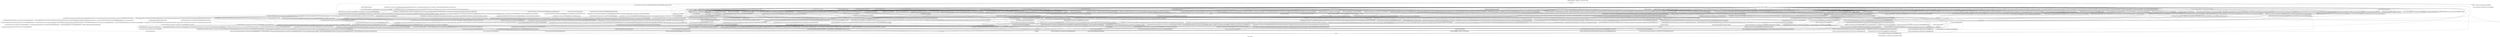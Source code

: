 digraph "Call graph: read_data.ll" {
	label="Call graph: read_data.ll";

	Node0x55f82f6f8e90 [shape=record,label="{strcmp}"];
	Node0x55f82f6ac1b0 [shape=record,label="{_ZN9LAMMPS_NS5utils8bnumericEPKciS2_bPNS_6LAMMPSE}"];
	Node0x55f82f747f80 [shape=record,label="{_ZN9LAMMPS_NS5Error3allIJRlEEEvRKNSt7__cxx1112basic_stringIcSt11char_traitsIcESaIcEEEiSA_DpOT_}"];
	Node0x55f82f747f80 -> Node0x55f82f2ca020;
	Node0x55f82f747f80 -> Node0x55f82f222b20;
	Node0x55f82f747f80 -> Node0x55f82f21e330;
	Node0x55f82f436920 [shape=record,label="{__cxx_global_var_init}"];
	Node0x55f82f436920 -> Node0x55f82f698430;
	Node0x55f82f436920 -> Node0x55f82f68b9b0;
	Node0x55f82f436920 -> Node0x55f82f7045a0;
	Node0x55f82f436920 -> Node0x55f82f57fe40;
	Node0x55f82f436920 -> Node0x55f82f753350;
	Node0x55f82f436920 -> Node0x55f82f6a9050;
	Node0x55f82f436920 -> Node0x55f82f647c50;
	Node0x55f82f436920 -> Node0x55f82f656dd0;
	Node0x55f82f40fc30 [shape=record,label="{_ZdaPv}"];
	Node0x55f82f40d9e0 [shape=record,label="{_ZN9LAMMPS_NS6Memory5sfreeEPv}"];
	Node0x55f82f408590 [shape=record,label="{__clang_call_terminate}"];
	Node0x55f82f408590 -> Node0x55f82f403140;
	Node0x55f82f408590 -> Node0x55f82f41d570;
	Node0x55f82f403140 [shape=record,label="{__cxa_begin_catch}"];
	Node0x55f82f41d570 [shape=record,label="{_ZSt9terminatev}"];
	Node0x55f82f437220 [shape=record,label="{_ZN9LAMMPS_NS8ReadDataD0Ev}"];
	Node0x55f82f437220 -> Node0x55f82f42a690;
	Node0x55f82f42a690 [shape=record,label="{_ZdlPv}"];
	Node0x55f82f4272a0 [shape=record,label="{_ZN9LAMMPS_NS8ReadData7commandEiPPc}"];
	Node0x55f82f4272a0 -> Node0x55f82f698430;
	Node0x55f82f4272a0 -> Node0x55f82f68b9b0;
	Node0x55f82f4272a0 -> Node0x55f82f57fe40;
	Node0x55f82f4272a0 -> Node0x55f82f7045a0;
	Node0x55f82f4272a0 -> Node0x55f82f423eb0;
	Node0x55f82f4272a0 -> Node0x55f82f21a120;
	Node0x55f82f4272a0 -> Node0x55f82f7363f0;
	Node0x55f82f4272a0 -> Node0x55f82f524be0;
	Node0x55f82f4272a0 -> Node0x55f82f40fc30;
	Node0x55f82f4272a0 -> Node0x55f82f7dfc70;
	Node0x55f82f4272a0 -> Node0x55f82f1dd820;
	Node0x55f82f4272a0 -> Node0x55f82f42a690;
	Node0x55f82f4272a0 -> Node0x55f82f227d20;
	Node0x55f82f4272a0 -> Node0x55f82f80f2a0;
	Node0x55f82f4272a0 -> Node0x55f82f6f8e90;
	Node0x55f82f4272a0 -> Node0x55f82f457890;
	Node0x55f82f4272a0 -> Node0x55f82f601f70;
	Node0x55f82f4272a0 -> Node0x55f82f811820;
	Node0x55f82f4272a0 -> Node0x55f82f20a460;
	Node0x55f82f4272a0 -> Node0x55f82f1dd530;
	Node0x55f82f4272a0 -> Node0x55f82f222b20;
	Node0x55f82f4272a0 -> Node0x55f82f304710;
	Node0x55f82f4272a0 -> Node0x55f82f1e0620;
	Node0x55f82f4272a0 -> Node0x55f82f44ed40;
	Node0x55f82f4272a0 -> Node0x55f82f3cb0a0;
	Node0x55f82f4272a0 -> Node0x55f82f209260;
	Node0x55f82f4272a0 -> Node0x55f82f232650;
	Node0x55f82f4272a0 -> Node0x55f82f1e1eb0;
	Node0x55f82f4272a0 -> Node0x55f82f1da450;
	Node0x55f82f4272a0 -> Node0x55f82f44ecb0;
	Node0x55f82f4272a0 -> Node0x55f82f1e1e20;
	Node0x55f82f4272a0 -> Node0x55f82f1e0040;
	Node0x55f82f4272a0 -> Node0x55f82f1ded10;
	Node0x55f82f4272a0 -> Node0x55f82f1d9070;
	Node0x55f82f4272a0 -> Node0x55f82f1e00d0;
	Node0x55f82f4272a0 -> Node0x55f82f1df000;
	Node0x55f82f4272a0 -> Node0x55f82f78aae0;
	Node0x55f82f4272a0 -> Node0x55f82f1e0720;
	Node0x55f82f4272a0 -> Node0x55f82f1da3c0;
	Node0x55f82f4272a0 -> Node0x55f82f1e02e0;
	Node0x55f82f4272a0 -> Node0x55f82f1df270;
	Node0x55f82f4272a0 -> Node0x55f82f1e0690;
	Node0x55f82f4272a0 -> Node0x55f82f5b68e0;
	Node0x55f82f4272a0 -> Node0x55f82f6ac1b0;
	Node0x55f82f4272a0 -> Node0x55f82f45a660;
	Node0x55f82f4272a0 -> Node0x55f82f1e0470;
	Node0x55f82f4272a0 -> Node0x55f82f1da310;
	Node0x55f82f4272a0 -> Node0x55f82f1e2020;
	Node0x55f82f4272a0 -> Node0x55f82f747f80;
	Node0x55f82f4272a0 -> Node0x55f82f1dec80;
	Node0x55f82f4272a0 -> Node0x55f82f1da4e0;
	Node0x55f82f4272a0 -> Node0x55f82f1992d0;
	Node0x55f82f4272a0 -> Node0x55f82f5762b0;
	Node0x55f82f4272a0 -> Node0x55f82f589e00;
	Node0x55f82f4272a0 -> Node0x55f82f5acfd0;
	Node0x55f82f4272a0 -> Node0x55f82f556c70;
	Node0x55f82f4272a0 -> Node0x55f82f7150c0;
	Node0x55f82f4272a0 -> Node0x55f82f542320;
	Node0x55f82f4272a0 -> Node0x55f82f45f8e0;
	Node0x55f82f4272a0 -> Node0x55f82f53aca0;
	Node0x55f82f4272a0 -> Node0x55f82f34ae40;
	Node0x55f82f4272a0 -> Node0x55f82f42fcf0;
	Node0x55f82f4272a0 -> Node0x55f82f1dd450;
	Node0x55f82f4272a0 -> Node0x55f82f325140;
	Node0x55f82f4272a0 -> Node0x55f82f1d8d80;
	Node0x55f82f4272a0 -> Node0x55f82f811c10;
	Node0x55f82f4272a0 -> Node0x55f82f1dfa80;
	Node0x55f82f4272a0 -> Node0x55f82f1d7c10;
	Node0x55f82f4272a0 -> Node0x55f82f1e01e0;
	Node0x55f82f4272a0 -> Node0x55f82f1d8ff0;
	Node0x55f82f4272a0 -> Node0x55f82f1e03f0;
	Node0x55f82f4272a0 -> Node0x55f82f1e1da0;
	Node0x55f82f4272a0 -> Node0x55f82f1dee80;
	Node0x55f82f4272a0 -> Node0x55f82f1dcb70;
	Node0x55f82f4272a0 -> Node0x55f82f1dadc0;
	Node0x55f82f4272a0 -> Node0x55f82f1d9800;
	Node0x55f82f4272a0 -> Node0x55f82f1d9cc0;
	Node0x55f82f4272a0 -> Node0x55f82f1dcaf0;
	Node0x55f82f4272a0 -> Node0x55f82f3229a0;
	Node0x55f82f4272a0 -> Node0x55f82f1d9c20;
	Node0x55f82f4272a0 -> Node0x55f82f1deef0;
	Node0x55f82f4272a0 -> Node0x55f82f1df130;
	Node0x55f82f4272a0 -> Node0x55f82f7fb000;
	Node0x55f82f4272a0 -> Node0x55f82f1dfa10;
	Node0x55f82f4272a0 -> Node0x55f82f1dd050;
	Node0x55f82f4272a0 -> Node0x55f82f7a4e70;
	Node0x55f82f698430 [shape=record,label="{_ZNSaIcEC1Ev}"];
	Node0x55f82f68b9b0 [shape=record,label="{_ZNSt7__cxx1112basic_stringIcSt11char_traitsIcESaIcEEC2IS3_EEPKcRKS3_}"];
	Node0x55f82f68b9b0 -> Node0x55f82f3409a0;
	Node0x55f82f68b9b0 -> Node0x55f82f457920;
	Node0x55f82f68b9b0 -> Node0x55f82f44ed40;
	Node0x55f82f68b9b0 -> Node0x55f82f7d82f0;
	Node0x55f82f68b9b0 -> Node0x55f82f7c3410;
	Node0x55f82f317790 [shape=record,label="{__gxx_personality_v0}"];
	Node0x55f82f656dd0 [shape=record,label="{_ZNSaINSt7__cxx1112basic_stringIcSt11char_traitsIcESaIcEEEEC2Ev}"];
	Node0x55f82f656dd0 -> Node0x55f82f30b420;
	Node0x55f82f647c50 [shape=record,label="{_ZNSt13unordered_setINSt7__cxx1112basic_stringIcSt11char_traitsIcESaIcEEESt4hashIS5_ESt8equal_toIS5_ESaIS5_EEC2ESt16initializer_listIS5_EmRKS7_RKS9_RKSA_}"];
	Node0x55f82f647c50 -> Node0x55f82f304710;
	Node0x55f82f647c50 -> Node0x55f82f2f5b30;
	Node0x55f82f753350 [shape=record,label="{_ZNSaINSt7__cxx1112basic_stringIcSt11char_traitsIcESaIcEEEED2Ev}"];
	Node0x55f82f753350 -> Node0x55f82f3751f0;
	Node0x55f82f7045a0 [shape=record,label="{_ZNSt7__cxx1112basic_stringIcSt11char_traitsIcESaIcEED1Ev}"];
	Node0x55f82f57fe40 [shape=record,label="{_ZNSaIcED1Ev}"];
	Node0x55f82f3352d0 [shape=record,label="{_ZNSt13unordered_setINSt7__cxx1112basic_stringIcSt11char_traitsIcESaIcEEESt4hashIS5_ESt8equal_toIS5_ESaIS5_EED2Ev}"];
	Node0x55f82f3352d0 -> Node0x55f82f3283a0;
	Node0x55f82f6a9050 [shape=record,label="{__cxa_atexit}"];
	Node0x55f82f3229a0 [shape=record,label="{_ZN9LAMMPS_NS8ReadData15is_data_sectionERKNSt7__cxx1112basic_stringIcSt11char_traitsIcESaIcEEE}"];
	Node0x55f82f3229a0 -> Node0x55f82f394430;
	Node0x55f82f394430 [shape=record,label="{_ZNKSt13unordered_setINSt7__cxx1112basic_stringIcSt11char_traitsIcESaIcEEESt4hashIS5_ESt8equal_toIS5_ESaIS5_EE5countERKS5_}"];
	Node0x55f82f394430 -> Node0x55f82f38fac0;
	Node0x55f82f38b150 [shape=record,label="{_ZN9LAMMPS_NS8ReadDataC2EPNS_6LAMMPSE}"];
	Node0x55f82f38b150 -> Node0x55f82f3844d0;
	Node0x55f82f38b150 -> Node0x55f82f3cb0a0;
	Node0x55f82f38b150 -> Node0x55f82f3edf60;
	Node0x55f82f38b150 -> Node0x55f82f3a9a20;
	Node0x55f82f38b150 -> Node0x55f82f39f650;
	Node0x55f82f38b150 -> Node0x55f82f398da0;
	Node0x55f82f38b150 -> Node0x55f82f3e5990;
	Node0x55f82f38b150 -> Node0x55f82f7045a0;
	Node0x55f82f3844d0 [shape=record,label="{_ZN9LAMMPS_NS7CommandC2EPNS_6LAMMPSE}"];
	Node0x55f82f3844d0 -> Node0x55f82f3dbc00;
	Node0x55f82f3cb0a0 [shape=record,label="{_ZNSt7__cxx1112basic_stringIcSt11char_traitsIcESaIcEEC1Ev}"];
	Node0x55f82f3a9a20 [shape=record,label="{MPI_Comm_rank}"];
	Node0x55f82f39f650 [shape=record,label="{_Znam}"];
	Node0x55f82f398da0 [shape=record,label="{_ZN9LAMMPS_NS4Atom11style_matchEPKc}"];
	Node0x55f82f3edf60 [shape=record,label="{__dynamic_cast}"];
	Node0x55f82f3d3640 [shape=record,label="{_ZN9LAMMPS_NS8ReadDataD2Ev}"];
	Node0x55f82f3d3640 -> Node0x55f82f40fc30;
	Node0x55f82f3d3640 -> Node0x55f82f408590;
	Node0x55f82f3d3640 -> Node0x55f82f3e5990;
	Node0x55f82f3d3640 -> Node0x55f82f7045a0;
	Node0x55f82f3d3640 -> Node0x55f82f40d9e0;
	Node0x55f82f1dd530 [shape=record,label="{_ZN3fmt6v9_lmp7vformatB5cxx11ENS0_17basic_string_viewIcEENS0_17basic_format_argsINS0_20basic_format_contextINS0_8appenderEcEEEE}"];
	Node0x55f82f423eb0 [shape=record,label="{_ZN9LAMMPS_NS5utils16missing_cmd_argsERKNSt7__cxx1112basic_stringIcSt11char_traitsIcESaIcEEEiS8_PNS_5ErrorE}"];
	Node0x55f82f524be0 [shape=record,label="{MPI_Barrier}"];
	Node0x55f82f7363f0 [shape=record,label="{_ZN9LAMMPS_NS8platform8walltimeEv}"];
	Node0x55f82f845580 [shape=record,label="{_ZNSt8__detail13_Equal_helperINSt7__cxx1112basic_stringIcSt11char_traitsIcESaIcEEESt4pairIKS6_iENS_10_Select1stESt8equal_toIS6_EmLb1EE9_S_equalsERKSC_RKSA_RS8_mPNS_10_Hash_nodeIS9_Lb1EEE}"];
	Node0x55f82f845580 -> Node0x55f82f3eae30;
	Node0x55f82f845580 -> Node0x55f82f844c50;
	Node0x55f82f845580 -> Node0x55f82f3abb90;
	Node0x55f82f845480 [shape=record,label="{_ZNKSt8__detail15_Hashtable_baseINSt7__cxx1112basic_stringIcSt11char_traitsIcESaIcEEESt4pairIKS6_iENS_10_Select1stESt8equal_toIS6_ESt4hashIS6_ENS_18_Mod_range_hashingENS_20_Default_ranged_hashENS_17_Hashtable_traitsILb1ELb0ELb1EEEE5_M_eqEv}"];
	Node0x55f82f845480 -> Node0x55f82f3ac2d0;
	Node0x55f82f845500 [shape=record,label="{_ZNKSt8__detail15_Hash_code_baseINSt7__cxx1112basic_stringIcSt11char_traitsIcESaIcEEESt4pairIKS6_iENS_10_Select1stESt4hashIS6_ENS_18_Mod_range_hashingENS_20_Default_ranged_hashELb1EE10_M_extractEv}"];
	Node0x55f82f845500 -> Node0x55f82f845810;
	Node0x55f82f844c50 [shape=record,label="{_ZNKSt8__detail10_Select1stclIRSt4pairIKNSt7__cxx1112basic_stringIcSt11char_traitsIcESaIcEEEiEEEDTclsr3stdE3getILi0EEclsr3stdE7forwardIT_Efp_EEEOSC_}"];
	Node0x55f82f844c50 -> Node0x55f82f8458c0;
	Node0x55f82f7fb000 [shape=record,label="{_ZN9LAMMPS_NS5utils8inumericEPKciS2_bPNS_6LAMMPSE}"];
	Node0x55f82f7dfc70 [shape=record,label="{_ZN9LAMMPS_NS5Error3allERKNSt7__cxx1112basic_stringIcSt11char_traitsIcESaIcEEEiS8_}"];
	Node0x55f82f7a4e70 [shape=record,label="{_ZN9LAMMPS_NS5utils7numericEPKciS2_bPNS_6LAMMPSE}"];
	Node0x55f82f1df130 [shape=record,label="{_ZN9LAMMPS_NS5Error3allIJRiEEEvRKNSt7__cxx1112basic_stringIcSt11char_traitsIcESaIcEEEiSA_DpOT_}"];
	Node0x55f82f1df130 -> Node0x55f82f2ca020;
	Node0x55f82f1df130 -> Node0x55f82f21ec20;
	Node0x55f82f1df130 -> Node0x55f82f21e330;
	Node0x55f82f1dfa10 [shape=record,label="{_ZN9LAMMPS_NS5Error3allIJNSt7__cxx1112basic_stringIcSt11char_traitsIcESaIcEEEEEEvRKS7_iS9_DpOT_}"];
	Node0x55f82f1dfa10 -> Node0x55f82f2ca020;
	Node0x55f82f1dfa10 -> Node0x55f82f21f160;
	Node0x55f82f1dfa10 -> Node0x55f82f21e330;
	Node0x55f82f1dd050 [shape=record,label="{_ZN9LAMMPS_NS4Atom9get_styleB5cxx11Ev}"];
	Node0x55f82f1deef0 [shape=record,label="{_ZN9LAMMPS_NS5Group14find_or_createEPKc}"];
	Node0x55f82f1d9c20 [shape=record,label="{_ZN9LAMMPS_NS6Memory8sreallocEPvlPKc}"];
	Node0x55f82f1dcaf0 [shape=record,label="{_ZN9LAMMPS_NS5Error3allIJRPcS3_EEEvRKNSt7__cxx1112basic_stringIcSt11char_traitsIcESaIcEEEiSB_DpOT_}"];
	Node0x55f82f1dcaf0 -> Node0x55f82f2ca020;
	Node0x55f82f1dcaf0 -> Node0x55f82f2202b0;
	Node0x55f82f1dcaf0 -> Node0x55f82f21e330;
	Node0x55f82f1d9cc0 [shape=record,label="{_ZNK9LAMMPS_NS6Modify13get_fix_by_idERKNSt7__cxx1112basic_stringIcSt11char_traitsIcESaIcEEE}"];
	Node0x55f82f1dadc0 [shape=record,label="{_ZN9LAMMPS_NS5Error3allIJRPcEEEvRKNSt7__cxx1112basic_stringIcSt11char_traitsIcESaIcEEEiSB_DpOT_}"];
	Node0x55f82f1dadc0 -> Node0x55f82f2ca020;
	Node0x55f82f1dadc0 -> Node0x55f82f220660;
	Node0x55f82f1dadc0 -> Node0x55f82f21e330;
	Node0x55f82f1d9800 [shape=record,label="{_ZN9LAMMPS_NS5utils6strdupERKNSt7__cxx1112basic_stringIcSt11char_traitsIcESaIcEEE}"];
	Node0x55f82f1dcb70 [shape=record,label="{_ZN9LAMMPS_NS5utils8strmatchERKNSt7__cxx1112basic_stringIcSt11char_traitsIcESaIcEEES8_}"];
	Node0x55f82f1dd450 [shape=record,label="{_ZN9LAMMPS_NS5Error7warningERKNSt7__cxx1112basic_stringIcSt11char_traitsIcESaIcEEEiS8_}"];
	Node0x55f82f1dee80 [shape=record,label="{_ZN9LAMMPS_NS8platform16file_is_readableERKNSt7__cxx1112basic_stringIcSt11char_traitsIcESaIcEEE}"];
	Node0x55f82f1e1da0 [shape=record,label="{_ZN9LAMMPS_NS5utils11getsyserrorB5cxx11Ev}"];
	Node0x55f82f1dd820 [shape=record,label="{MPI_Allreduce}"];
	Node0x55f82f1d8ff0 [shape=record,label="{_ZN9LAMMPS_NS5Force11create_pairERKNSt7__cxx1112basic_stringIcSt11char_traitsIcESaIcEEEi}"];
	Node0x55f82f1e01e0 [shape=record,label="{_ZN9LAMMPS_NS5Force11create_bondERKNSt7__cxx1112basic_stringIcSt11char_traitsIcESaIcEEEi}"];
	Node0x55f82f1d7c10 [shape=record,label="{_ZN9LAMMPS_NS5Force12create_angleERKNSt7__cxx1112basic_stringIcSt11char_traitsIcESaIcEEEi}"];
	Node0x55f82f1dfa80 [shape=record,label="{_ZN9LAMMPS_NS5Force15create_dihedralERKNSt7__cxx1112basic_stringIcSt11char_traitsIcESaIcEEEi}"];
	Node0x55f82f811c10 [shape=record,label="{_ZN9LAMMPS_NS5Force15create_improperERKNSt7__cxx1112basic_stringIcSt11char_traitsIcESaIcEEEi}"];
	Node0x55f82f811820 [shape=record,label="{_ZN9LAMMPS_NS5utils7logmesgEPNS_6LAMMPSERKNSt7__cxx1112basic_stringIcSt11char_traitsIcESaIcEEE}"];
	Node0x55f82f1d8d80 [shape=record,label="{_ZN9LAMMPS_NS8ReadData4openERKNSt7__cxx1112basic_stringIcSt11char_traitsIcESaIcEEE}"];
	Node0x55f82f1d8d80 -> Node0x55f82f223830;
	Node0x55f82f1d8d80 -> Node0x55f82f223be0;
	Node0x55f82f1d8d80 -> Node0x55f82f698430;
	Node0x55f82f1d8d80 -> Node0x55f82f68b9b0;
	Node0x55f82f1d8d80 -> Node0x55f82f57fe40;
	Node0x55f82f1d8d80 -> Node0x55f82f7045a0;
	Node0x55f82f1d8d80 -> Node0x55f82f224120;
	Node0x55f82f1d8d80 -> Node0x55f82f2250e0;
	Node0x55f82f1d8d80 -> Node0x55f82f1e1da0;
	Node0x55f82f1d8d80 -> Node0x55f82f224ba0;
	Node0x55f82f1d8d80 -> Node0x55f82f224660;
	Node0x55f82f325140 [shape=record,label="{_ZN9LAMMPS_NS8ReadData6headerEi}"];
	Node0x55f82f325140 -> Node0x55f82f225620;
	Node0x55f82f325140 -> Node0x55f82f698430;
	Node0x55f82f325140 -> Node0x55f82f68b9b0;
	Node0x55f82f325140 -> Node0x55f82f57fe40;
	Node0x55f82f325140 -> Node0x55f82f7045a0;
	Node0x55f82f325140 -> Node0x55f82f225b60;
	Node0x55f82f325140 -> Node0x55f82f7dfc70;
	Node0x55f82f325140 -> Node0x55f82f1dadc0;
	Node0x55f82f325140 -> Node0x55f82f3229a0;
	Node0x55f82f325140 -> Node0x55f82f1d9070;
	Node0x55f82f325140 -> Node0x55f82f234620;
	Node0x55f82f325140 -> Node0x55f82f235e20;
	Node0x55f82f325140 -> Node0x55f82f233d20;
	Node0x55f82f325140 -> Node0x55f82f1dcb70;
	Node0x55f82f325140 -> Node0x55f82f2260a0;
	Node0x55f82f325140 -> Node0x55f82f235b20;
	Node0x55f82f325140 -> Node0x55f82f235220;
	Node0x55f82f325140 -> Node0x55f82f2265e0;
	Node0x55f82f325140 -> Node0x55f82f227430;
	Node0x55f82f325140 -> Node0x55f82f228860;
	Node0x55f82f325140 -> Node0x55f82f235820;
	Node0x55f82f325140 -> Node0x55f82f235520;
	Node0x55f82f325140 -> Node0x55f82f45f8e0;
	Node0x55f82f325140 -> Node0x55f82f234f20;
	Node0x55f82f325140 -> Node0x55f82f234c20;
	Node0x55f82f325140 -> Node0x55f82f234920;
	Node0x55f82f325140 -> Node0x55f82f233100;
	Node0x55f82f325140 -> Node0x55f82f234320;
	Node0x55f82f325140 -> Node0x55f82f234020;
	Node0x55f82f44ecb0 [shape=record,label="{_ZN9LAMMPS_NS4Atom19deallocate_topologyEv}"];
	Node0x55f82f42fcf0 [shape=record,label="{_ZN9LAMMPS_NS6Domain9print_boxERKNSt7__cxx1112basic_stringIcSt11char_traitsIcESaIcEEE}"];
	Node0x55f82f34ae40 [shape=record,label="{_ZN9LAMMPS_NS6Domain15set_initial_boxEi}"];
	Node0x55f82f457890 [shape=record,label="{_Znwm}"];
	Node0x55f82f53aca0 [shape=record,label="{_ZN9LAMMPS_NS8LabelMapC1EPNS_6LAMMPSEiiiii}"];
	Node0x55f82f45f8e0 [shape=record,label="{strlen}"];
	Node0x55f82f45a660 [shape=record,label="{_ZN9LAMMPS_NS8ReadData11style_matchEPKcS2_}"];
	Node0x55f82f45a660 -> Node0x55f82f45f8e0;
	Node0x55f82f45a660 -> Node0x55f82f238ca0;
	Node0x55f82f45a660 -> Node0x55f82f6f8e90;
	Node0x55f82f5b68e0 [shape=record,label="{_ZN9LAMMPS_NS5Error7warningIJRPcS3_EEEvRKNSt7__cxx1112basic_stringIcSt11char_traitsIcESaIcEEEiSB_DpOT_}"];
	Node0x55f82f5b68e0 -> Node0x55f82f2ca020;
	Node0x55f82f5b68e0 -> Node0x55f82f2202b0;
	Node0x55f82f5b68e0 -> Node0x55f82f238d70;
	Node0x55f82f542320 [shape=record,label="{_ZN9LAMMPS_NS8ReadData5atomsEv}"];
	Node0x55f82f542320 -> Node0x55f82f698430;
	Node0x55f82f542320 -> Node0x55f82f68b9b0;
	Node0x55f82f542320 -> Node0x55f82f811820;
	Node0x55f82f542320 -> Node0x55f82f7045a0;
	Node0x55f82f542320 -> Node0x55f82f57fe40;
	Node0x55f82f542320 -> Node0x55f82f23ce90;
	Node0x55f82f542320 -> Node0x55f82f810e70;
	Node0x55f82f542320 -> Node0x55f82f23c1e0;
	Node0x55f82f542320 -> Node0x55f82f7dfc70;
	Node0x55f82f542320 -> Node0x55f82f23b730;
	Node0x55f82f542320 -> Node0x55f82f1dd820;
	Node0x55f82f542320 -> Node0x55f82f1dd450;
	Node0x55f82f542320 -> Node0x55f82f23ad10;
	Node0x55f82f542320 -> Node0x55f82f23a820;
	Node0x55f82f78aae0 [shape=record,label="{_ZN9LAMMPS_NS8ReadData10skip_linesEl}"];
	Node0x55f82f78aae0 -> Node0x55f82f225620;
	Node0x55f82f78aae0 -> Node0x55f82f698430;
	Node0x55f82f78aae0 -> Node0x55f82f68b9b0;
	Node0x55f82f78aae0 -> Node0x55f82f57fe40;
	Node0x55f82f78aae0 -> Node0x55f82f7045a0;
	Node0x55f82f78aae0 -> Node0x55f82f225b60;
	Node0x55f82f7150c0 [shape=record,label="{_ZN9LAMMPS_NS8ReadData10velocitiesEv}"];
	Node0x55f82f7150c0 -> Node0x55f82f698430;
	Node0x55f82f7150c0 -> Node0x55f82f68b9b0;
	Node0x55f82f7150c0 -> Node0x55f82f811820;
	Node0x55f82f7150c0 -> Node0x55f82f7045a0;
	Node0x55f82f7150c0 -> Node0x55f82f57fe40;
	Node0x55f82f7150c0 -> Node0x55f82f23b730;
	Node0x55f82f7150c0 -> Node0x55f82f810e70;
	Node0x55f82f7150c0 -> Node0x55f82f822030;
	Node0x55f82f7150c0 -> Node0x55f82f7dfc70;
	Node0x55f82f556c70 [shape=record,label="{_ZN9LAMMPS_NS8ReadData5bondsEi}"];
	Node0x55f82f556c70 -> Node0x55f82f698430;
	Node0x55f82f556c70 -> Node0x55f82f68b9b0;
	Node0x55f82f556c70 -> Node0x55f82f811820;
	Node0x55f82f556c70 -> Node0x55f82f7045a0;
	Node0x55f82f556c70 -> Node0x55f82f57fe40;
	Node0x55f82f556c70 -> Node0x55f82f7dfc70;
	Node0x55f82f556c70 -> Node0x55f82f2400e0;
	Node0x55f82f556c70 -> Node0x55f82f1dd820;
	Node0x55f82f556c70 -> Node0x55f82f23e8e0;
	Node0x55f82f556c70 -> Node0x55f82f23f760;
	Node0x55f82f556c70 -> Node0x55f82f23d8f0;
	Node0x55f82f556c70 -> Node0x55f82f23a820;
	Node0x55f82f556c70 -> Node0x55f82f810e70;
	Node0x55f82f556c70 -> Node0x55f82f8221e0;
	Node0x55f82f556c70 -> Node0x55f82f822160;
	Node0x55f82f5acfd0 [shape=record,label="{_ZN9LAMMPS_NS8ReadData6anglesEi}"];
	Node0x55f82f5acfd0 -> Node0x55f82f698430;
	Node0x55f82f5acfd0 -> Node0x55f82f68b9b0;
	Node0x55f82f5acfd0 -> Node0x55f82f811820;
	Node0x55f82f5acfd0 -> Node0x55f82f7045a0;
	Node0x55f82f5acfd0 -> Node0x55f82f57fe40;
	Node0x55f82f5acfd0 -> Node0x55f82f7dfc70;
	Node0x55f82f5acfd0 -> Node0x55f82f2400e0;
	Node0x55f82f5acfd0 -> Node0x55f82f1dd820;
	Node0x55f82f5acfd0 -> Node0x55f82f23e8e0;
	Node0x55f82f5acfd0 -> Node0x55f82f23f760;
	Node0x55f82f5acfd0 -> Node0x55f82f241130;
	Node0x55f82f5acfd0 -> Node0x55f82f23a820;
	Node0x55f82f5acfd0 -> Node0x55f82f810e70;
	Node0x55f82f5acfd0 -> Node0x55f82f8221e0;
	Node0x55f82f5acfd0 -> Node0x55f82f822160;
	Node0x55f82f589e00 [shape=record,label="{_ZN9LAMMPS_NS8ReadData9dihedralsEi}"];
	Node0x55f82f589e00 -> Node0x55f82f698430;
	Node0x55f82f589e00 -> Node0x55f82f68b9b0;
	Node0x55f82f589e00 -> Node0x55f82f811820;
	Node0x55f82f589e00 -> Node0x55f82f7045a0;
	Node0x55f82f589e00 -> Node0x55f82f57fe40;
	Node0x55f82f589e00 -> Node0x55f82f7dfc70;
	Node0x55f82f589e00 -> Node0x55f82f2400e0;
	Node0x55f82f589e00 -> Node0x55f82f1dd820;
	Node0x55f82f589e00 -> Node0x55f82f23e8e0;
	Node0x55f82f589e00 -> Node0x55f82f23f760;
	Node0x55f82f589e00 -> Node0x55f82f2418f0;
	Node0x55f82f589e00 -> Node0x55f82f23a820;
	Node0x55f82f589e00 -> Node0x55f82f810e70;
	Node0x55f82f589e00 -> Node0x55f82f8221e0;
	Node0x55f82f589e00 -> Node0x55f82f822160;
	Node0x55f82f5762b0 [shape=record,label="{_ZN9LAMMPS_NS8ReadData9impropersEi}"];
	Node0x55f82f5762b0 -> Node0x55f82f698430;
	Node0x55f82f5762b0 -> Node0x55f82f68b9b0;
	Node0x55f82f5762b0 -> Node0x55f82f811820;
	Node0x55f82f5762b0 -> Node0x55f82f7045a0;
	Node0x55f82f5762b0 -> Node0x55f82f57fe40;
	Node0x55f82f5762b0 -> Node0x55f82f7dfc70;
	Node0x55f82f5762b0 -> Node0x55f82f2400e0;
	Node0x55f82f5762b0 -> Node0x55f82f1dd820;
	Node0x55f82f5762b0 -> Node0x55f82f23e8e0;
	Node0x55f82f5762b0 -> Node0x55f82f23f760;
	Node0x55f82f5762b0 -> Node0x55f82f2428e0;
	Node0x55f82f5762b0 -> Node0x55f82f23a820;
	Node0x55f82f5762b0 -> Node0x55f82f810e70;
	Node0x55f82f5762b0 -> Node0x55f82f8221e0;
	Node0x55f82f5762b0 -> Node0x55f82f822160;
	Node0x55f82f1992d0 [shape=record,label="{_ZN9LAMMPS_NS8ReadData5bonusElPNS_7AtomVecEPKc}"];
	Node0x55f82f1992d0 -> Node0x55f82f57fe40;
	Node0x55f82f1992d0 -> Node0x55f82f810e70;
	Node0x55f82f1992d0 -> Node0x55f82f698430;
	Node0x55f82f1992d0 -> Node0x55f82f68b9b0;
	Node0x55f82f1992d0 -> Node0x55f82f7045a0;
	Node0x55f82f1992d0 -> Node0x55f82f244600;
	Node0x55f82f1992d0 -> Node0x55f82f7dfc70;
	Node0x55f82f1992d0 -> Node0x55f82f2438f0;
	Node0x55f82f1da4e0 [shape=record,label="{_ZN9LAMMPS_NS8ReadData6bodiesEiPNS_7AtomVecE}"];
	Node0x55f82f1da4e0 -> Node0x55f82f408590;
	Node0x55f82f1da4e0 -> Node0x55f82f225620;
	Node0x55f82f1da4e0 -> Node0x55f82f698430;
	Node0x55f82f1da4e0 -> Node0x55f82f68b9b0;
	Node0x55f82f1da4e0 -> Node0x55f82f57fe40;
	Node0x55f82f1da4e0 -> Node0x55f82f7045a0;
	Node0x55f82f1da4e0 -> Node0x55f82f225b60;
	Node0x55f82f1da4e0 -> Node0x55f82f23b730;
	Node0x55f82f1da4e0 -> Node0x55f82f2772d0;
	Node0x55f82f1da4e0 -> Node0x55f82f234920;
	Node0x55f82f1da4e0 -> Node0x55f82f275490;
	Node0x55f82f1da4e0 -> Node0x55f82f45f8e0;
	Node0x55f82f1da4e0 -> Node0x55f82f2669c0;
	Node0x55f82f1da4e0 -> Node0x55f82f245430;
	Node0x55f82f1da4e0 -> Node0x55f82f265b10;
	Node0x55f82f1da4e0 -> Node0x55f82f253800;
	Node0x55f82f1da4e0 -> Node0x55f82f245650;
	Node0x55f82f1da4e0 -> Node0x55f82f403140;
	Node0x55f82f1da4e0 -> Node0x55f82f2525b0;
	Node0x55f82f1da4e0 -> Node0x55f82f2505e0;
	Node0x55f82f1da4e0 -> Node0x55f82f24bc90;
	Node0x55f82f1da4e0 -> Node0x55f82f24b490;
	Node0x55f82f1da4e0 -> Node0x55f82f245cb0;
	Node0x55f82f1da4e0 -> Node0x55f82f247670;
	Node0x55f82f1da4e0 -> Node0x55f82f247d00;
	Node0x55f82f1da4e0 -> Node0x55f82f248780;
	Node0x55f82f1da4e0 -> Node0x55f82f24a820;
	Node0x55f82f1da4e0 -> Node0x55f82f2491e0;
	Node0x55f82f1da4e0 -> Node0x55f82f24d280;
	Node0x55f82f2b9f90 [shape=record,label="{_ZN9LAMMPS_NS18TokenizerExceptionD2Ev}"];
	Node0x55f82f2b9f90 -> Node0x55f82f7045a0;
	Node0x55f82f2b9f90 -> Node0x55f82f2bcb90;
	Node0x55f82f1dec80 [shape=record,label="{_ZN9LAMMPS_NS8ReadData4massEv}"];
	Node0x55f82f1dec80 -> Node0x55f82f39f650;
	Node0x55f82f1dec80 -> Node0x55f82f810e70;
	Node0x55f82f1dec80 -> Node0x55f82f698430;
	Node0x55f82f1dec80 -> Node0x55f82f68b9b0;
	Node0x55f82f1dec80 -> Node0x55f82f40fc30;
	Node0x55f82f1dec80 -> Node0x55f82f2794d0;
	Node0x55f82f1dec80 -> Node0x55f82f7dfc70;
	Node0x55f82f1dec80 -> Node0x55f82f7045a0;
	Node0x55f82f1dec80 -> Node0x55f82f57fe40;
	Node0x55f82f1dec80 -> Node0x55f82f234c20;
	Node0x55f82f1dec80 -> Node0x55f82f23a820;
	Node0x55f82f1e2020 [shape=record,label="{_ZN9LAMMPS_NS8ReadData10paircoeffsEv}"];
	Node0x55f82f1e2020 -> Node0x55f82f39f650;
	Node0x55f82f1e2020 -> Node0x55f82f810e70;
	Node0x55f82f1e2020 -> Node0x55f82f698430;
	Node0x55f82f1e2020 -> Node0x55f82f68b9b0;
	Node0x55f82f1e2020 -> Node0x55f82f40fc30;
	Node0x55f82f1e2020 -> Node0x55f82f7dfc70;
	Node0x55f82f1e2020 -> Node0x55f82f7045a0;
	Node0x55f82f1e2020 -> Node0x55f82f57fe40;
	Node0x55f82f1e2020 -> Node0x55f82f1df130;
	Node0x55f82f1e2020 -> Node0x55f82f279c30;
	Node0x55f82f1e2020 -> Node0x55f82f23a820;
	Node0x55f82f1e2020 -> Node0x55f82f234c20;
	Node0x55f82f1da310 [shape=record,label="{_ZN9LAMMPS_NS8ReadData12pairIJcoeffsEv}"];
	Node0x55f82f1da310 -> Node0x55f82f39f650;
	Node0x55f82f1da310 -> Node0x55f82f810e70;
	Node0x55f82f1da310 -> Node0x55f82f698430;
	Node0x55f82f1da310 -> Node0x55f82f68b9b0;
	Node0x55f82f1da310 -> Node0x55f82f40fc30;
	Node0x55f82f1da310 -> Node0x55f82f7dfc70;
	Node0x55f82f1da310 -> Node0x55f82f7045a0;
	Node0x55f82f1da310 -> Node0x55f82f57fe40;
	Node0x55f82f1da310 -> Node0x55f82f1df130;
	Node0x55f82f1da310 -> Node0x55f82f279c30;
	Node0x55f82f1da310 -> Node0x55f82f23a820;
	Node0x55f82f1da310 -> Node0x55f82f234c20;
	Node0x55f82f1e0470 [shape=record,label="{_ZN9LAMMPS_NS8ReadData10bondcoeffsEv}"];
	Node0x55f82f1e0470 -> Node0x55f82f39f650;
	Node0x55f82f1e0470 -> Node0x55f82f810e70;
	Node0x55f82f1e0470 -> Node0x55f82f698430;
	Node0x55f82f1e0470 -> Node0x55f82f68b9b0;
	Node0x55f82f1e0470 -> Node0x55f82f40fc30;
	Node0x55f82f1e0470 -> Node0x55f82f7dfc70;
	Node0x55f82f1e0470 -> Node0x55f82f7045a0;
	Node0x55f82f1e0470 -> Node0x55f82f57fe40;
	Node0x55f82f1e0470 -> Node0x55f82f1df130;
	Node0x55f82f1e0470 -> Node0x55f82f279c30;
	Node0x55f82f1e0470 -> Node0x55f82f23a820;
	Node0x55f82f1e0470 -> Node0x55f82f234c20;
	Node0x55f82f1e0690 [shape=record,label="{_ZN9LAMMPS_NS8ReadData11anglecoeffsEi}"];
	Node0x55f82f1e0690 -> Node0x55f82f39f650;
	Node0x55f82f1e0690 -> Node0x55f82f810e70;
	Node0x55f82f1e0690 -> Node0x55f82f698430;
	Node0x55f82f1e0690 -> Node0x55f82f68b9b0;
	Node0x55f82f1e0690 -> Node0x55f82f40fc30;
	Node0x55f82f1e0690 -> Node0x55f82f7dfc70;
	Node0x55f82f1e0690 -> Node0x55f82f7045a0;
	Node0x55f82f1e0690 -> Node0x55f82f57fe40;
	Node0x55f82f1e0690 -> Node0x55f82f279c30;
	Node0x55f82f1e0690 -> Node0x55f82f234c20;
	Node0x55f82f1e0690 -> Node0x55f82f23a820;
	Node0x55f82f1df270 [shape=record,label="{_ZN9LAMMPS_NS8ReadData14dihedralcoeffsEi}"];
	Node0x55f82f1df270 -> Node0x55f82f39f650;
	Node0x55f82f1df270 -> Node0x55f82f810e70;
	Node0x55f82f1df270 -> Node0x55f82f698430;
	Node0x55f82f1df270 -> Node0x55f82f68b9b0;
	Node0x55f82f1df270 -> Node0x55f82f40fc30;
	Node0x55f82f1df270 -> Node0x55f82f7dfc70;
	Node0x55f82f1df270 -> Node0x55f82f7045a0;
	Node0x55f82f1df270 -> Node0x55f82f57fe40;
	Node0x55f82f1df270 -> Node0x55f82f279c30;
	Node0x55f82f1df270 -> Node0x55f82f234c20;
	Node0x55f82f1df270 -> Node0x55f82f23a820;
	Node0x55f82f1e02e0 [shape=record,label="{_ZN9LAMMPS_NS8ReadData14impropercoeffsEi}"];
	Node0x55f82f1e02e0 -> Node0x55f82f39f650;
	Node0x55f82f1e02e0 -> Node0x55f82f810e70;
	Node0x55f82f1e02e0 -> Node0x55f82f698430;
	Node0x55f82f1e02e0 -> Node0x55f82f68b9b0;
	Node0x55f82f1e02e0 -> Node0x55f82f40fc30;
	Node0x55f82f1e02e0 -> Node0x55f82f7dfc70;
	Node0x55f82f1e02e0 -> Node0x55f82f7045a0;
	Node0x55f82f1e02e0 -> Node0x55f82f57fe40;
	Node0x55f82f1e02e0 -> Node0x55f82f279c30;
	Node0x55f82f1e02e0 -> Node0x55f82f234c20;
	Node0x55f82f1e02e0 -> Node0x55f82f23a820;
	Node0x55f82f1da3c0 [shape=record,label="{_ZN9LAMMPS_NS8ReadData10typelabelsEi}"];
	Node0x55f82f1da3c0 -> Node0x55f82f698430;
	Node0x55f82f1da3c0 -> Node0x55f82f68b9b0;
	Node0x55f82f1da3c0 -> Node0x55f82f290130;
	Node0x55f82f1da3c0 -> Node0x55f82f28f9f0;
	Node0x55f82f1da3c0 -> Node0x55f82f7dfc70;
	Node0x55f82f1da3c0 -> Node0x55f82f7045a0;
	Node0x55f82f1da3c0 -> Node0x55f82f57fe40;
	Node0x55f82f1da3c0 -> Node0x55f82f28c1e0;
	Node0x55f82f1da3c0 -> Node0x55f82f28e600;
	Node0x55f82f1da3c0 -> Node0x55f82f28b450;
	Node0x55f82f1da3c0 -> Node0x55f82f233d20;
	Node0x55f82f1da3c0 -> Node0x55f82f40fc30;
	Node0x55f82f1da3c0 -> Node0x55f82f234620;
	Node0x55f82f1da3c0 -> Node0x55f82f27aa00;
	Node0x55f82f1da3c0 -> Node0x55f82f27b0e0;
	Node0x55f82f1da3c0 -> Node0x55f82f2898e0;
	Node0x55f82f1da3c0 -> Node0x55f82f288f90;
	Node0x55f82f1da3c0 -> Node0x55f82f280280;
	Node0x55f82f1da3c0 -> Node0x55f82f235b20;
	Node0x55f82f1da3c0 -> Node0x55f82f287ee0;
	Node0x55f82f1da3c0 -> Node0x55f82f287520;
	Node0x55f82f1da3c0 -> Node0x55f82f2859c0;
	Node0x55f82f1da3c0 -> Node0x55f82f2814e0;
	Node0x55f82f1da3c0 -> Node0x55f82f228860;
	Node0x55f82f1da3c0 -> Node0x55f82f1dcb70;
	Node0x55f82f1da3c0 -> Node0x55f82f27c140;
	Node0x55f82f1da3c0 -> Node0x55f82f39f650;
	Node0x55f82f1da3c0 -> Node0x55f82f810e70;
	Node0x55f82f1da3c0 -> Node0x55f82f233100;
	Node0x55f82f1da3c0 -> Node0x55f82f227430;
	Node0x55f82f1da3c0 -> Node0x55f82f2265e0;
	Node0x55f82f1da3c0 -> Node0x55f82f234c20;
	Node0x55f82f1e0720 [shape=record,label="{_ZN9LAMMPS_NS8ReadData3fixEPNS_3FixEPc}"];
	Node0x55f82f1e0720 -> Node0x55f82f810e70;
	Node0x55f82f1e0720 -> Node0x55f82f698430;
	Node0x55f82f1e0720 -> Node0x55f82f68b9b0;
	Node0x55f82f1e0720 -> Node0x55f82f57fe40;
	Node0x55f82f1e0720 -> Node0x55f82f7045a0;
	Node0x55f82f1e0720 -> Node0x55f82f1dadc0;
	Node0x55f82f2898e0 [shape=record,label="{_ZNSt13unordered_mapINSt7__cxx1112basic_stringIcSt11char_traitsIcESaIcEEEiSt4hashIS5_ESt8equal_toIS5_ESaISt4pairIKS5_iEEEixERSB_}"];
	Node0x55f82f2898e0 -> Node0x55f82f2cd880;
	Node0x55f82f28e600 [shape=record,label="{_ZNKSt13unordered_mapINSt7__cxx1112basic_stringIcSt11char_traitsIcESaIcEEEiSt4hashIS5_ESt8equal_toIS5_ESaISt4pairIKS5_iEEE4sizeEv}"];
	Node0x55f82f28e600 -> Node0x55f82f2d1da0;
	Node0x55f82f1e00d0 [shape=record,label="{_ZN9LAMMPS_NS5Error3allIJRPcNSt7__cxx1112basic_stringIcSt11char_traitsIcESaIcEEEEEEvRKS9_iSB_DpOT_}"];
	Node0x55f82f1e00d0 -> Node0x55f82f2ca020;
	Node0x55f82f1e00d0 -> Node0x55f82f1e03f0;
	Node0x55f82f1e00d0 -> Node0x55f82f21e330;
	Node0x55f82f1df000 [shape=record,label="{_ZN9LAMMPS_NS5utils8errorurlB5cxx11Ei}"];
	Node0x55f82f1d9070 [shape=record,label="{_ZN9LAMMPS_NS8ReadData13parse_keywordEi}"];
	Node0x55f82f1d9070 -> Node0x55f82f225620;
	Node0x55f82f1d9070 -> Node0x55f82f234f20;
	Node0x55f82f1d9070 -> Node0x55f82f45f8e0;
	Node0x55f82f1d9070 -> Node0x55f82f275490;
	Node0x55f82f1d9070 -> Node0x55f82f234c20;
	Node0x55f82f1d9070 -> Node0x55f82f234920;
	Node0x55f82f1ded10 [shape=record,label="{_ZN9LAMMPS_NS8platform6pcloseEP8_IO_FILE}"];
	Node0x55f82f1e0040 [shape=record,label="{fclose}"];
	Node0x55f82f1e1e20 [shape=record,label="{_ZN9LAMMPS_NS5Error3oneIJRlEEEvRKNSt7__cxx1112basic_stringIcSt11char_traitsIcESaIcEEEiSA_DpOT_}"];
	Node0x55f82f1e1e20 -> Node0x55f82f2ca020;
	Node0x55f82f1e1e20 -> Node0x55f82f222b20;
	Node0x55f82f1e1e20 -> Node0x55f82f293590;
	Node0x55f82f1da450 [shape=record,label="{_ZN9LAMMPS_NS4Atom25data_fix_compute_variableEii}"];
	Node0x55f82f1e1eb0 [shape=record,label="{_ZN9LAMMPS_NS7SpecialC1EPNS_6LAMMPSE}"];
	Node0x55f82f232650 [shape=record,label="{_ZN9LAMMPS_NS7Special5buildEv}"];
	Node0x55f82f209260 [shape=record,label="{_ZN9LAMMPS_NS7SpecialD1Ev}"];
	Node0x55f82f20a460 [shape=record,label="{_ZNSt7__cxx1112basic_stringIcSt11char_traitsIcESaIcEEpLERKS4_}"];
	Node0x55f82f601f70 [shape=record,label="{_ZN9LAMMPS_NS8Molecule16check_attributesEv}"];
	Node0x55f82f80f2a0 [shape=record,label="{_ZN9LAMMPS_NS9IrregularC1EPNS_6LAMMPSE}"];
	Node0x55f82f227d20 [shape=record,label="{_ZN9LAMMPS_NS9Irregular13migrate_atomsEiiPi}"];
	Node0x55f82f21a120 [shape=record,label="{_ZN9LAMMPS_NS5utils7logmesgIJdEEEvPNS_6LAMMPSERKNSt7__cxx1112basic_stringIcSt11char_traitsIcESaIcEEEDpOT_}"];
	Node0x55f82f21a120 -> Node0x55f82f2ca020;
	Node0x55f82f21a120 -> Node0x55f82f29a560;
	Node0x55f82f21a120 -> Node0x55f82f29c680;
	Node0x55f82f225620 [shape=record,label="{_ZN9LAMMPS_NS5utils11fgets_truncEPciP8_IO_FILE}"];
	Node0x55f82f225b60 [shape=record,label="{_ZN9LAMMPS_NS5Error3oneERKNSt7__cxx1112basic_stringIcSt11char_traitsIcESaIcEEEiS8_}"];
	Node0x55f82f2260a0 [shape=record,label="{_ZN9LAMMPS_NS5utils7strfindERKNSt7__cxx1112basic_stringIcSt11char_traitsIcESaIcEEES8_}"];
	Node0x55f82f2265e0 [shape=record,label="{_ZN9LAMMPS_NS9TokenizerC1ENSt7__cxx1112basic_stringIcSt11char_traitsIcESaIcEEES6_}"];
	Node0x55f82f227430 [shape=record,label="{_ZN9LAMMPS_NS9Tokenizer9as_vectorB5cxx11Ev}"];
	Node0x55f82f228860 [shape=record,label="{_ZN9LAMMPS_NS9TokenizerD2Ev}"];
	Node0x55f82f228860 -> Node0x55f82f7045a0;
	Node0x55f82f233100 [shape=record,label="{_ZNKSt6vectorINSt7__cxx1112basic_stringIcSt11char_traitsIcESaIcEEESaIS5_EE4sizeEv}"];
	Node0x55f82f234020 [shape=record,label="{_ZStneIcSt11char_traitsIcESaIcEEbRKNSt7__cxx1112basic_stringIT_T0_T1_EEPKS5_}"];
	Node0x55f82f234020 -> Node0x55f82f2a08c0;
	Node0x55f82f233d20 [shape=record,label="{_ZNSt6vectorINSt7__cxx1112basic_stringIcSt11char_traitsIcESaIcEEESaIS5_EEixEm}"];
	Node0x55f82f234320 [shape=record,label="{_ZN9LAMMPS_NS5Error7warningIJRPcRNSt7__cxx1112basic_stringIcSt11char_traitsIcESaIcEEEEEEvRKS9_iSC_DpOT_}"];
	Node0x55f82f234320 -> Node0x55f82f2ca020;
	Node0x55f82f234320 -> Node0x55f82f1e03f0;
	Node0x55f82f234320 -> Node0x55f82f238d70;
	Node0x55f82f234620 [shape=record,label="{_ZNSt6vectorINSt7__cxx1112basic_stringIcSt11char_traitsIcESaIcEEESaIS5_EED2Ev}"];
	Node0x55f82f234620 -> Node0x55f82f2a2790;
	Node0x55f82f234620 -> Node0x55f82f2a3e00;
	Node0x55f82f234620 -> Node0x55f82f2a4c80;
	Node0x55f82f234620 -> Node0x55f82f408590;
	Node0x55f82f234920 [shape=record,label="{MPI_Bcast}"];
	Node0x55f82f234c20 [shape=record,label="{strchr}"];
	Node0x55f82f234f20 [shape=record,label="{strspn}"];
	Node0x55f82f235220 [shape=record,label="{strstr}"];
	Node0x55f82f235520 [shape=record,label="{_ZN9LAMMPS_NS5utils11split_wordsERKNSt7__cxx1112basic_stringIcSt11char_traitsIcESaIcEEE}"];
	Node0x55f82f235820 [shape=record,label="{_ZN9LAMMPS_NS5utils8bnumericEPKciRKNSt7__cxx1112basic_stringIcSt11char_traitsIcESaIcEEEbPNS_6LAMMPSE}"];
	Node0x55f82f235b20 [shape=record,label="{_ZN9LAMMPS_NS5utils8inumericEPKciRKNSt7__cxx1112basic_stringIcSt11char_traitsIcESaIcEEEbPNS_6LAMMPSE}"];
	Node0x55f82f235e20 [shape=record,label="{_ZN9LAMMPS_NS5utils7numericEPKciRKNSt7__cxx1112basic_stringIcSt11char_traitsIcESaIcEEEbPNS_6LAMMPSE}"];
	Node0x55f82f810e70 [shape=record,label="{_ZN9LAMMPS_NS5utils20read_lines_from_fileEP8_IO_FILEiiPciP19ompi_communicator_t}"];
	Node0x55f82f23a820 [shape=record,label="{_ZNK9LAMMPS_NS8LabelMap11is_completeEi}"];
	Node0x55f82f23b730 [shape=record,label="{_ZN9LAMMPS_NS5utils7logmesgIJRlEEEvPNS_6LAMMPSERKNSt7__cxx1112basic_stringIcSt11char_traitsIcESaIcEEEDpOT_}"];
	Node0x55f82f23b730 -> Node0x55f82f2ca020;
	Node0x55f82f23b730 -> Node0x55f82f222b20;
	Node0x55f82f23b730 -> Node0x55f82f29c680;
	Node0x55f82f23ad10 [shape=record,label="{_ZN9LAMMPS_NS4Atom10data_atomsEiPciiiiPdiPi}"];
	Node0x55f82f23c1e0 [shape=record,label="{_ZN9LAMMPS_NS4Atom9tag_checkEv}"];
	Node0x55f82f23ce90 [shape=record,label="{_ZN9LAMMPS_NS4Atom11bonus_checkEv}"];
	Node0x55f82f822030 [shape=record,label="{_ZN9LAMMPS_NS4Atom9data_velsEiPci}"];
	Node0x55f82f822160 [shape=record,label="{_ZN9LAMMPS_NS6Memory6createIiEEPT_RS3_iPKc}"];
	Node0x55f82f822160 -> Node0x55f82f2ade70;
	Node0x55f82f8221e0 [shape=record,label="{llvm.memset.p0.i64}"];
	Node0x55f82f23d8f0 [shape=record,label="{_ZN9LAMMPS_NS4Atom10data_bondsEiPcPiiiiS2_}"];
	Node0x55f82f23f760 [shape=record,label="{_ZN9LAMMPS_NS5utils7logmesgIJRiEEEvPNS_6LAMMPSERKNSt7__cxx1112basic_stringIcSt11char_traitsIcESaIcEEEDpOT_}"];
	Node0x55f82f23f760 -> Node0x55f82f2ca020;
	Node0x55f82f23f760 -> Node0x55f82f21ec20;
	Node0x55f82f23f760 -> Node0x55f82f29c680;
	Node0x55f82f23e8e0 [shape=record,label="{_ZN9LAMMPS_NS6Memory7destroyIiEEvRPT_}"];
	Node0x55f82f23e8e0 -> Node0x55f82f40d9e0;
	Node0x55f82f2400e0 [shape=record,label="{_ZN9LAMMPS_NS5utils7logmesgIJlEEEvPNS_6LAMMPSERKNSt7__cxx1112basic_stringIcSt11char_traitsIcESaIcEEEDpOT_}"];
	Node0x55f82f2400e0 -> Node0x55f82f2ca020;
	Node0x55f82f2400e0 -> Node0x55f82f222b20;
	Node0x55f82f2400e0 -> Node0x55f82f29c680;
	Node0x55f82f241130 [shape=record,label="{_ZN9LAMMPS_NS4Atom11data_anglesEiPcPiiiiS2_}"];
	Node0x55f82f2418f0 [shape=record,label="{_ZN9LAMMPS_NS4Atom14data_dihedralsEiPcPiiiiS2_}"];
	Node0x55f82f2428e0 [shape=record,label="{_ZN9LAMMPS_NS4Atom14data_impropersEiPcPiiiiS2_}"];
	Node0x55f82f2438f0 [shape=record,label="{_ZN9LAMMPS_NS4Atom10data_bonusEiPcPNS_7AtomVecEi}"];
	Node0x55f82f244600 [shape=record,label="{_ZN9LAMMPS_NS5utils7logmesgIJRlRPKcEEEvPNS_6LAMMPSERKNSt7__cxx1112basic_stringIcSt11char_traitsIcESaIcEEEDpOT_}"];
	Node0x55f82f244600 -> Node0x55f82f2ca020;
	Node0x55f82f244600 -> Node0x55f82f2b45b0;
	Node0x55f82f244600 -> Node0x55f82f29c680;
	Node0x55f82f245430 [shape=record,label="{_ZN9LAMMPS_NS5utils12trim_commentERKNSt7__cxx1112basic_stringIcSt11char_traitsIcESaIcEEE}"];
	Node0x55f82f245650 [shape=record,label="{_ZN9LAMMPS_NS14ValueTokenizerC1ERKNSt7__cxx1112basic_stringIcSt11char_traitsIcESaIcEEES8_}"];
	Node0x55f82f245cb0 [shape=record,label="{_ZN9LAMMPS_NS14ValueTokenizer11next_tagintEv}"];
	Node0x55f82f247670 [shape=record,label="{_ZN9LAMMPS_NS14ValueTokenizer8next_intEv}"];
	Node0x55f82f247d00 [shape=record,label="{_ZN9LAMMPS_NS14ValueTokenizer11next_doubleEv}"];
	Node0x55f82f248780 [shape=record,label="{__cxa_allocate_exception}"];
	Node0x55f82f2491e0 [shape=record,label="{_ZN9LAMMPS_NS5utils4trimERKNSt7__cxx1112basic_stringIcSt11char_traitsIcESaIcEEE}"];
	Node0x55f82f24a820 [shape=record,label="{_ZN9LAMMPS_NS18TokenizerExceptionC1ERKNSt7__cxx1112basic_stringIcSt11char_traitsIcESaIcEEES8_}"];
	Node0x55f82f24b490 [shape=record,label="{__cxa_throw}"];
	Node0x55f82f24bc90 [shape=record,label="{__cxa_free_exception}"];
	Node0x55f82f24d280 [shape=record,label="{_ZNK9LAMMPS_NS14ValueTokenizer8has_nextEv}"];
	Node0x55f82f2505e0 [shape=record,label="{_ZN9LAMMPS_NS14ValueTokenizerD2Ev}"];
	Node0x55f82f2505e0 -> Node0x55f82f228860;
	Node0x55f82f2525b0 [shape=record,label="{llvm.eh.typeid.for}"];
	Node0x55f82f253800 [shape=record,label="{_ZStplIcSt11char_traitsIcESaIcEENSt7__cxx1112basic_stringIT_T0_T1_EEOS8_PKS5_}"];
	Node0x55f82f253800 -> Node0x55f82f2bfc30;
	Node0x55f82f253800 -> Node0x55f82f2c2580;
	Node0x55f82f265b10 [shape=record,label="{__cxa_end_catch}"];
	Node0x55f82f2669c0 [shape=record,label="{_ZN9LAMMPS_NS5utils20trim_and_count_wordsERKNSt7__cxx1112basic_stringIcSt11char_traitsIcESaIcEEES8_}"];
	Node0x55f82f275490 [shape=record,label="{strcpy}"];
	Node0x55f82f2772d0 [shape=record,label="{_ZN9LAMMPS_NS4Atom11data_bodiesEiPcPNS_7AtomVecEi}"];
	Node0x55f82f2794d0 [shape=record,label="{_ZN9LAMMPS_NS4Atom8set_massEPKciS2_iiPi}"];
	Node0x55f82f279c30 [shape=record,label="{_ZN9LAMMPS_NS8ReadData12parse_coeffsEPcPKciiiiPi}"];
	Node0x55f82f279c30 -> Node0x55f82f234c20;
	Node0x55f82f279c30 -> Node0x55f82f45f8e0;
	Node0x55f82f279c30 -> Node0x55f82f234f20;
	Node0x55f82f279c30 -> Node0x55f82f2c60b0;
	Node0x55f82f279c30 -> Node0x55f82f224660;
	Node0x55f82f279c30 -> Node0x55f82f1d9c20;
	Node0x55f82f279c30 -> Node0x55f82f2c8120;
	Node0x55f82f279c30 -> Node0x55f82f7045a0;
	Node0x55f82f279c30 -> Node0x55f82f2859c0;
	Node0x55f82f279c30 -> Node0x55f82f7fb000;
	Node0x55f82f279c30 -> Node0x55f82f83f130;
	Node0x55f82f27b0e0 [shape=record,label="{_ZN9LAMMPS_NS5utils7logmesgIJNSt7__cxx1112basic_stringIcSt11char_traitsIcESaIcEEEEEEvPNS_6LAMMPSERKS7_DpOT_}"];
	Node0x55f82f27b0e0 -> Node0x55f82f2ca020;
	Node0x55f82f27b0e0 -> Node0x55f82f21f160;
	Node0x55f82f27b0e0 -> Node0x55f82f29c680;
	Node0x55f82f27aa00 [shape=record,label="{_ZN9LAMMPS_NS5utils9lowercaseERKNSt7__cxx1112basic_stringIcSt11char_traitsIcESaIcEEE}"];
	Node0x55f82f27c140 [shape=record,label="{_ZN9LAMMPS_NS4Atom13add_label_mapEv}"];
	Node0x55f82f280280 [shape=record,label="{_ZN9LAMMPS_NS5Error3allIJRPKcRPcEEEvRKNSt7__cxx1112basic_stringIcSt11char_traitsIcESaIcEEEiSE_DpOT_}"];
	Node0x55f82f280280 -> Node0x55f82f2ca020;
	Node0x55f82f280280 -> Node0x55f82f2c9cf0;
	Node0x55f82f280280 -> Node0x55f82f21e330;
	Node0x55f82f2814e0 [shape=record,label="{_ZN9LAMMPS_NS5utils10utf8_substERKNSt7__cxx1112basic_stringIcSt11char_traitsIcESaIcEEE}"];
	Node0x55f82f2859c0 [shape=record,label="{_ZNSt7__cxx1112basic_stringIcSt11char_traitsIcESaIcEEaSEOS4_}"];
	Node0x55f82f287520 [shape=record,label="{_ZN9LAMMPS_NS5utils7is_typeERKNSt7__cxx1112basic_stringIcSt11char_traitsIcESaIcEEE}"];
	Node0x55f82f287ee0 [shape=record,label="{_ZN9LAMMPS_NS5Error3allIJRNSt7__cxx1112basic_stringIcSt11char_traitsIcESaIcEEEEEEvRKS7_iSA_DpOT_}"];
	Node0x55f82f287ee0 -> Node0x55f82f2ca020;
	Node0x55f82f287ee0 -> Node0x55f82f21f160;
	Node0x55f82f287ee0 -> Node0x55f82f21e330;
	Node0x55f82f288f90 [shape=record,label="{_ZNSt7__cxx1112basic_stringIcSt11char_traitsIcESaIcEEaSERKS4_}"];
	Node0x55f82f28b450 [shape=record,label="{_ZNKSt7__cxx1112basic_stringIcSt11char_traitsIcESaIcEE5emptyEv}"];
	Node0x55f82f28c1e0 [shape=record,label="{_ZN9LAMMPS_NS5Error3allIJRPKcEEEvRKNSt7__cxx1112basic_stringIcSt11char_traitsIcESaIcEEEiSC_DpOT_}"];
	Node0x55f82f28c1e0 -> Node0x55f82f2ca020;
	Node0x55f82f28c1e0 -> Node0x55f82f2d0a00;
	Node0x55f82f28c1e0 -> Node0x55f82f21e330;
	Node0x55f82f28f9f0 [shape=record,label="{_ZN9LAMMPS_NS8LabelMap10merge_lmapEPS0_i}"];
	Node0x55f82f290130 [shape=record,label="{_ZN9LAMMPS_NS8LabelMap16create_lmap2lmapEPS0_i}"];
	Node0x55f82f2d3f60 [shape=record,label="{_ZN9LAMMPS_NS8ReadData10reallocateEPPiii}"];
	Node0x55f82f2d3f60 -> Node0x55f82f2d5880;
	Node0x55f82f2d5880 [shape=record,label="{_ZN9LAMMPS_NS6Memory4growIiEEPT_RS3_iPKc}"];
	Node0x55f82f2d5880 -> Node0x55f82f822160;
	Node0x55f82f2d5880 -> Node0x55f82f1d9c20;
	Node0x55f82f223830 [shape=record,label="{_ZN9LAMMPS_NS8platform22has_compress_extensionERKNSt7__cxx1112basic_stringIcSt11char_traitsIcESaIcEEE}"];
	Node0x55f82f223be0 [shape=record,label="{_ZN9LAMMPS_NS8platform15compressed_readERKNSt7__cxx1112basic_stringIcSt11char_traitsIcESaIcEEE}"];
	Node0x55f82f224120 [shape=record,label="{_ZN9LAMMPS_NS5Error3oneIJRKNSt7__cxx1112basic_stringIcSt11char_traitsIcESaIcEEEEEEvS9_iS9_DpOT_}"];
	Node0x55f82f224120 -> Node0x55f82f2ca020;
	Node0x55f82f224120 -> Node0x55f82f2d9370;
	Node0x55f82f224120 -> Node0x55f82f293590;
	Node0x55f82f224ba0 [shape=record,label="{fopen}"];
	Node0x55f82f224660 [shape=record,label="{_ZNKSt7__cxx1112basic_stringIcSt11char_traitsIcESaIcEE5c_strEv}"];
	Node0x55f82f2250e0 [shape=record,label="{_ZN9LAMMPS_NS5Error3oneIJRKNSt7__cxx1112basic_stringIcSt11char_traitsIcESaIcEEES7_EEEvS9_iS9_DpOT_}"];
	Node0x55f82f2250e0 -> Node0x55f82f2ca020;
	Node0x55f82f2250e0 -> Node0x55f82f2dbb20;
	Node0x55f82f2250e0 -> Node0x55f82f293590;
	Node0x55f82f2c60b0 [shape=record,label="{strcspn}"];
	Node0x55f82f2c8120 [shape=record,label="{islower}"];
	Node0x55f82f83f130 [shape=record,label="{_ZNSt7__cxx119to_stringEi}"];
	Node0x55f82f83f130 -> Node0x55f82f2dd4e0;
	Node0x55f82f238ca0 [shape=record,label="{strncmp}"];
	Node0x55f82f2dd4e0 [shape=record,label="{_ZN9__gnu_cxx12__to_xstringINSt7__cxx1112basic_stringIcSt11char_traitsIcESaIcEEEcEET_PFiPT0_mPKS8_P13__va_list_tagEmSB_z}"];
	Node0x55f82f2dd4e0 -> Node0x55f82f319d30;
	Node0x55f82f2dd4e0 -> Node0x55f82f31c100;
	Node0x55f82f2dd4e0 -> Node0x55f82f698430;
	Node0x55f82f2dd4e0 -> Node0x55f82f31cff0;
	Node0x55f82f2dd4e0 -> Node0x55f82f57fe40;
	Node0x55f82f3283a0 [shape=record,label="{_ZNSt10_HashtableINSt7__cxx1112basic_stringIcSt11char_traitsIcESaIcEEES5_SaIS5_ENSt8__detail9_IdentityESt8equal_toIS5_ESt4hashIS5_ENS7_18_Mod_range_hashingENS7_20_Default_ranged_hashENS7_20_Prime_rehash_policyENS7_17_Hashtable_traitsILb1ELb1ELb1EEEED2Ev}"];
	Node0x55f82f3283a0 -> Node0x55f82f2e0240;
	Node0x55f82f3283a0 -> Node0x55f82f2e2520;
	Node0x55f82f3283a0 -> Node0x55f82f2e3780;
	Node0x55f82f3283a0 -> Node0x55f82f408590;
	Node0x55f82f2e0240 [shape=record,label="{_ZNSt10_HashtableINSt7__cxx1112basic_stringIcSt11char_traitsIcESaIcEEES5_SaIS5_ENSt8__detail9_IdentityESt8equal_toIS5_ESt4hashIS5_ENS7_18_Mod_range_hashingENS7_20_Default_ranged_hashENS7_20_Prime_rehash_policyENS7_17_Hashtable_traitsILb1ELb1ELb1EEEE5clearEv}"];
	Node0x55f82f2e0240 -> Node0x55f82f2e4cd0;
	Node0x55f82f2e0240 -> Node0x55f82f2e62c0;
	Node0x55f82f2e0240 -> Node0x55f82f8221e0;
	Node0x55f82f2e0240 -> Node0x55f82f408590;
	Node0x55f82f2e2520 [shape=record,label="{_ZNSt10_HashtableINSt7__cxx1112basic_stringIcSt11char_traitsIcESaIcEEES5_SaIS5_ENSt8__detail9_IdentityESt8equal_toIS5_ESt4hashIS5_ENS7_18_Mod_range_hashingENS7_20_Default_ranged_hashENS7_20_Prime_rehash_policyENS7_17_Hashtable_traitsILb1ELb1ELb1EEEE21_M_deallocate_bucketsEv}"];
	Node0x55f82f2e2520 -> Node0x55f82f2e7be0;
	Node0x55f82f2e3780 [shape=record,label="{_ZNSt8__detail16_Hashtable_allocISaINS_10_Hash_nodeINSt7__cxx1112basic_stringIcSt11char_traitsIcESaIcEEELb1EEEEED2Ev}"];
	Node0x55f82f2e3780 -> Node0x55f82f2e8e70;
	Node0x55f82f2e62c0 [shape=record,label="{_ZNSt8__detail16_Hashtable_allocISaINS_10_Hash_nodeINSt7__cxx1112basic_stringIcSt11char_traitsIcESaIcEEELb1EEEEE19_M_deallocate_nodesEPS8_}"];
	Node0x55f82f2e62c0 -> Node0x55f82f2eaa50;
	Node0x55f82f2e62c0 -> Node0x55f82f2ec900;
	Node0x55f82f2e8e70 [shape=record,label="{_ZNSt8__detail21_Hashtable_ebo_helperILi0ESaINS_10_Hash_nodeINSt7__cxx1112basic_stringIcSt11char_traitsIcESaIcEEELb1EEEELb1EED2Ev}"];
	Node0x55f82f2e8e70 -> Node0x55f82f30cbb0;
	Node0x55f82f2e4cd0 [shape=record,label="{_ZNKSt10_HashtableINSt7__cxx1112basic_stringIcSt11char_traitsIcESaIcEEES5_SaIS5_ENSt8__detail9_IdentityESt8equal_toIS5_ESt4hashIS5_ENS7_18_Mod_range_hashingENS7_20_Default_ranged_hashENS7_20_Prime_rehash_policyENS7_17_Hashtable_traitsILb1ELb1ELb1EEEE8_M_beginEv}"];
	Node0x55f82f2eaa50 [shape=record,label="{_ZNKSt8__detail10_Hash_nodeINSt7__cxx1112basic_stringIcSt11char_traitsIcESaIcEEELb1EE7_M_nextEv}"];
	Node0x55f82f2ec900 [shape=record,label="{_ZNSt8__detail16_Hashtable_allocISaINS_10_Hash_nodeINSt7__cxx1112basic_stringIcSt11char_traitsIcESaIcEEELb1EEEEE18_M_deallocate_nodeEPS8_}"];
	Node0x55f82f2ec900 -> Node0x55f82f2ede20;
	Node0x55f82f2ec900 -> Node0x55f82f2ef410;
	Node0x55f82f2ec900 -> Node0x55f82f2f0d30;
	Node0x55f82f2ec900 -> Node0x55f82f2f1fc0;
	Node0x55f82f2ef410 [shape=record,label="{_ZNSt8__detail21_Hash_node_value_baseINSt7__cxx1112basic_stringIcSt11char_traitsIcESaIcEEEE9_M_valptrEv}"];
	Node0x55f82f2ef410 -> Node0x55f82f2f6710;
	Node0x55f82f2ede20 [shape=record,label="{_ZNSt8__detail16_Hashtable_allocISaINS_10_Hash_nodeINSt7__cxx1112basic_stringIcSt11char_traitsIcESaIcEEELb1EEEEE17_M_node_allocatorEv}"];
	Node0x55f82f2ede20 -> Node0x55f82f2f4860;
	Node0x55f82f2f0d30 [shape=record,label="{_ZNSt16allocator_traitsISaINSt8__detail10_Hash_nodeINSt7__cxx1112basic_stringIcSt11char_traitsIcESaIcEEELb1EEEEE7destroyIS7_EEvRS9_PT_}"];
	Node0x55f82f2f0d30 -> Node0x55f82f2f2750;
	Node0x55f82f2f2750 [shape=record,label="{_ZN9__gnu_cxx13new_allocatorINSt8__detail10_Hash_nodeINSt7__cxx1112basic_stringIcSt11char_traitsIcESaIcEEELb1EEEE7destroyIS8_EEvPT_}"];
	Node0x55f82f2f2750 -> Node0x55f82f7045a0;
	Node0x55f82f2f1fc0 [shape=record,label="{_ZNSt8__detail16_Hashtable_allocISaINS_10_Hash_nodeINSt7__cxx1112basic_stringIcSt11char_traitsIcESaIcEEELb1EEEEE22_M_deallocate_node_ptrEPS8_}"];
	Node0x55f82f2f1fc0 -> Node0x55f82f2f8a00;
	Node0x55f82f2f1fc0 -> Node0x55f82f2ede20;
	Node0x55f82f2f1fc0 -> Node0x55f82f2fa460;
	Node0x55f82f2f4860 [shape=record,label="{_ZNSt8__detail21_Hashtable_ebo_helperILi0ESaINS_10_Hash_nodeINSt7__cxx1112basic_stringIcSt11char_traitsIcESaIcEEELb1EEEELb1EE6_S_getERSA_}"];
	Node0x55f82f2f8a00 [shape=record,label="{_ZNSt14pointer_traitsIPNSt8__detail10_Hash_nodeINSt7__cxx1112basic_stringIcSt11char_traitsIcESaIcEEELb1EEEE10pointer_toERS8_}"];
	Node0x55f82f2fa460 [shape=record,label="{_ZNSt16allocator_traitsISaINSt8__detail10_Hash_nodeINSt7__cxx1112basic_stringIcSt11char_traitsIcESaIcEEELb1EEEEE10deallocateERS9_PS8_m}"];
	Node0x55f82f2fa460 -> Node0x55f82f2fc4c0;
	Node0x55f82f2f6710 [shape=record,label="{_ZN9__gnu_cxx16__aligned_bufferINSt7__cxx1112basic_stringIcSt11char_traitsIcESaIcEEEE6_M_ptrEv}"];
	Node0x55f82f2f6710 -> Node0x55f82f2fafc0;
	Node0x55f82f2fafc0 [shape=record,label="{_ZN9__gnu_cxx16__aligned_bufferINSt7__cxx1112basic_stringIcSt11char_traitsIcESaIcEEEE7_M_addrEv}"];
	Node0x55f82f2e7be0 [shape=record,label="{_ZNSt10_HashtableINSt7__cxx1112basic_stringIcSt11char_traitsIcESaIcEEES5_SaIS5_ENSt8__detail9_IdentityESt8equal_toIS5_ESt4hashIS5_ENS7_18_Mod_range_hashingENS7_20_Default_ranged_hashENS7_20_Prime_rehash_policyENS7_17_Hashtable_traitsILb1ELb1ELb1EEEE21_M_deallocate_bucketsEPPNS7_15_Hash_node_baseEm}"];
	Node0x55f82f2e7be0 -> Node0x55f82f2fec40;
	Node0x55f82f2e7be0 -> Node0x55f82f3006a0;
	Node0x55f82f2fc4c0 [shape=record,label="{_ZN9__gnu_cxx13new_allocatorINSt8__detail10_Hash_nodeINSt7__cxx1112basic_stringIcSt11char_traitsIcESaIcEEELb1EEEE10deallocateEPS9_m}"];
	Node0x55f82f2fc4c0 -> Node0x55f82f42a690;
	Node0x55f82f2fec40 [shape=record,label="{_ZNKSt10_HashtableINSt7__cxx1112basic_stringIcSt11char_traitsIcESaIcEEES5_SaIS5_ENSt8__detail9_IdentityESt8equal_toIS5_ESt4hashIS5_ENS7_18_Mod_range_hashingENS7_20_Default_ranged_hashENS7_20_Prime_rehash_policyENS7_17_Hashtable_traitsILb1ELb1ELb1EEEE21_M_uses_single_bucketEPPNS7_15_Hash_node_baseE}"];
	Node0x55f82f3006a0 [shape=record,label="{_ZNSt8__detail16_Hashtable_allocISaINS_10_Hash_nodeINSt7__cxx1112basic_stringIcSt11char_traitsIcESaIcEEELb1EEEEE21_M_deallocate_bucketsEPPNS_15_Hash_node_baseEm}"];
	Node0x55f82f3006a0 -> Node0x55f82f3011b0;
	Node0x55f82f3006a0 -> Node0x55f82f2ede20;
	Node0x55f82f3006a0 -> Node0x55f82f301970;
	Node0x55f82f3006a0 -> Node0x55f82f303a80;
	Node0x55f82f3006a0 -> Node0x55f82f304d60;
	Node0x55f82f301970 [shape=record,label="{_ZNSaIPNSt8__detail15_Hash_node_baseEEC2INS_10_Hash_nodeINSt7__cxx1112basic_stringIcSt11char_traitsIcESaIcEEELb1EEEEERKSaIT_E}"];
	Node0x55f82f301970 -> Node0x55f82f3062d0;
	Node0x55f82f3011b0 [shape=record,label="{_ZNSt14pointer_traitsIPPNSt8__detail15_Hash_node_baseEE10pointer_toERS2_}"];
	Node0x55f82f303a80 [shape=record,label="{_ZNSt16allocator_traitsISaIPNSt8__detail15_Hash_node_baseEEE10deallocateERS3_PS2_m}"];
	Node0x55f82f303a80 -> Node0x55f82f3078e0;
	Node0x55f82f304d60 [shape=record,label="{_ZNSaIPNSt8__detail15_Hash_node_baseEED2Ev}"];
	Node0x55f82f304d60 -> Node0x55f82f309de0;
	Node0x55f82f3062d0 [shape=record,label="{_ZN9__gnu_cxx13new_allocatorIPNSt8__detail15_Hash_node_baseEEC2Ev}"];
	Node0x55f82f3078e0 [shape=record,label="{_ZN9__gnu_cxx13new_allocatorIPNSt8__detail15_Hash_node_baseEE10deallocateEPS3_m}"];
	Node0x55f82f3078e0 -> Node0x55f82f42a690;
	Node0x55f82f309de0 [shape=record,label="{_ZN9__gnu_cxx13new_allocatorIPNSt8__detail15_Hash_node_baseEED2Ev}"];
	Node0x55f82f30f080 [shape=record,label="{_ZN9__gnu_cxx13new_allocatorINSt8__detail10_Hash_nodeINSt7__cxx1112basic_stringIcSt11char_traitsIcESaIcEEELb1EEEED2Ev}"];
	Node0x55f82f3dbc00 [shape=record,label="{_ZN9LAMMPS_NS8PointersC2EPNS_6LAMMPSE}"];
	Node0x55f82f3e5990 [shape=record,label="{_ZN9LAMMPS_NS7CommandD2Ev}"];
	Node0x55f82f3e5990 -> Node0x55f82f30fb10;
	Node0x55f82f310810 [shape=record,label="{_ZN9LAMMPS_NS7CommandD0Ev}"];
	Node0x55f82f310810 -> Node0x55f82f3111d0;
	Node0x55f82f312710 [shape=record,label="{__cxa_pure_virtual}"];
	Node0x55f82f30fb10 [shape=record,label="{_ZN9LAMMPS_NS8PointersD2Ev}"];
	Node0x55f82f3141f0 [shape=record,label="{_ZN9LAMMPS_NS8PointersD0Ev}"];
	Node0x55f82f3141f0 -> Node0x55f82f30fb10;
	Node0x55f82f3141f0 -> Node0x55f82f42a690;
	Node0x55f82f3111d0 [shape=record,label="{llvm.trap}"];
	Node0x55f82f2bcb90 [shape=record,label="{_ZNSt9exceptionD2Ev}"];
	Node0x55f82f317870 [shape=record,label="{_ZN9LAMMPS_NS18TokenizerExceptionD0Ev}"];
	Node0x55f82f317870 -> Node0x55f82f2b9f90;
	Node0x55f82f317870 -> Node0x55f82f42a690;
	Node0x55f82f319310 [shape=record,label="{_ZNK9LAMMPS_NS18TokenizerException4whatEv}"];
	Node0x55f82f319310 -> Node0x55f82f224660;
	Node0x55f82f31e950 [shape=record,label="{vsnprintf}"];
	Node0x55f82f319d30 [shape=record,label="{llvm.va_start}"];
	Node0x55f82f31c100 [shape=record,label="{llvm.va_end}"];
	Node0x55f82f31cff0 [shape=record,label="{_ZNSt7__cxx1112basic_stringIcSt11char_traitsIcESaIcEEC2IPcvEET_S7_RKS3_}"];
	Node0x55f82f31cff0 -> Node0x55f82f3409a0;
	Node0x55f82f31cff0 -> Node0x55f82f457920;
	Node0x55f82f31cff0 -> Node0x55f82f31f650;
	Node0x55f82f31cff0 -> Node0x55f82f7c3410;
	Node0x55f82f3409a0 [shape=record,label="{_ZNSt7__cxx1112basic_stringIcSt11char_traitsIcESaIcEE13_M_local_dataEv}"];
	Node0x55f82f457920 [shape=record,label="{_ZNSt7__cxx1112basic_stringIcSt11char_traitsIcESaIcEE12_Alloc_hiderC1EPcRKS3_}"];
	Node0x55f82f31f650 [shape=record,label="{_ZNSt7__cxx1112basic_stringIcSt11char_traitsIcESaIcEE12_M_constructIPcEEvT_S7_}"];
	Node0x55f82f31f650 -> Node0x55f82f320df0;
	Node0x55f82f7c3410 [shape=record,label="{_ZNSt7__cxx1112basic_stringIcSt11char_traitsIcESaIcEE12_Alloc_hiderD2Ev}"];
	Node0x55f82f7c3410 -> Node0x55f82f322c70;
	Node0x55f82f320df0 [shape=record,label="{_ZNSt7__cxx1112basic_stringIcSt11char_traitsIcESaIcEE16_M_construct_auxIPcEEvT_S7_St12__false_type}"];
	Node0x55f82f320df0 -> Node0x55f82f324490;
	Node0x55f82f324490 [shape=record,label="{_ZNSt7__cxx1112basic_stringIcSt11char_traitsIcESaIcEE12_M_constructIPcEEvT_S7_St20forward_iterator_tag}"];
	Node0x55f82f324490 -> Node0x55f82f3268b0;
	Node0x55f82f324490 -> Node0x55f82f328710;
	Node0x55f82f324490 -> Node0x55f82f328bd0;
	Node0x55f82f324490 -> Node0x55f82f3293b0;
	Node0x55f82f324490 -> Node0x55f82f32a020;
	Node0x55f82f324490 -> Node0x55f82f32aa00;
	Node0x55f82f324490 -> Node0x55f82f32bf50;
	Node0x55f82f324490 -> Node0x55f82f32e4f0;
	Node0x55f82f324490 -> Node0x55f82f403140;
	Node0x55f82f324490 -> Node0x55f82f32ec80;
	Node0x55f82f324490 -> Node0x55f82f330d10;
	Node0x55f82f324490 -> Node0x55f82f265b10;
	Node0x55f82f324490 -> Node0x55f82f331ba0;
	Node0x55f82f324490 -> Node0x55f82f408590;
	Node0x55f82f3268b0 [shape=record,label="{_ZN9__gnu_cxx17__is_null_pointerIcEEbPT_}"];
	Node0x55f82f328710 [shape=record,label="{_ZSt19__throw_logic_errorPKc}"];
	Node0x55f82f328bd0 [shape=record,label="{_ZSt8distanceIPcENSt15iterator_traitsIT_E15difference_typeES2_S2_}"];
	Node0x55f82f328bd0 -> Node0x55f82f333150;
	Node0x55f82f328bd0 -> Node0x55f82f3355a0;
	Node0x55f82f32a020 [shape=record,label="{_ZNSt7__cxx1112basic_stringIcSt11char_traitsIcESaIcEE7_M_dataEPc}"];
	Node0x55f82f3293b0 [shape=record,label="{_ZNSt7__cxx1112basic_stringIcSt11char_traitsIcESaIcEE9_M_createERmm}"];
	Node0x55f82f32aa00 [shape=record,label="{_ZNSt7__cxx1112basic_stringIcSt11char_traitsIcESaIcEE11_M_capacityEm}"];
	Node0x55f82f32e4f0 [shape=record,label="{_ZNSt7__cxx1112basic_stringIcSt11char_traitsIcESaIcEE13_S_copy_charsEPcS5_S5_}"];
	Node0x55f82f32bf50 [shape=record,label="{_ZNKSt7__cxx1112basic_stringIcSt11char_traitsIcESaIcEE7_M_dataEv}"];
	Node0x55f82f32ec80 [shape=record,label="{_ZNSt7__cxx1112basic_stringIcSt11char_traitsIcESaIcEE10_M_disposeEv}"];
	Node0x55f82f330d10 [shape=record,label="{__cxa_rethrow}"];
	Node0x55f82f331ba0 [shape=record,label="{_ZNSt7__cxx1112basic_stringIcSt11char_traitsIcESaIcEE13_M_set_lengthEm}"];
	Node0x55f82f3355a0 [shape=record,label="{_ZSt10__distanceIPcENSt15iterator_traitsIT_E15difference_typeES2_S2_St26random_access_iterator_tag}"];
	Node0x55f82f333150 [shape=record,label="{_ZSt19__iterator_categoryIPcENSt15iterator_traitsIT_E17iterator_categoryERKS2_}"];
	Node0x55f82f322c70 [shape=record,label="{_ZNSaIcED2Ev}"];
	Node0x55f82f7d82f0 [shape=record,label="{_ZNSt7__cxx1112basic_stringIcSt11char_traitsIcESaIcEE12_M_constructIPKcEEvT_S8_}"];
	Node0x55f82f7d82f0 -> Node0x55f82f33c300;
	Node0x55f82f44ed40 [shape=record,label="{_ZNSt11char_traitsIcE6lengthEPKc}"];
	Node0x55f82f44ed40 -> Node0x55f82f33d130;
	Node0x55f82f44ed40 -> Node0x55f82f45f8e0;
	Node0x55f82f33c300 [shape=record,label="{_ZNSt7__cxx1112basic_stringIcSt11char_traitsIcESaIcEE16_M_construct_auxIPKcEEvT_S8_St12__false_type}"];
	Node0x55f82f33c300 -> Node0x55f82f33ef10;
	Node0x55f82f33ef10 [shape=record,label="{_ZNSt7__cxx1112basic_stringIcSt11char_traitsIcESaIcEE12_M_constructIPKcEEvT_S8_St20forward_iterator_tag}"];
	Node0x55f82f33ef10 -> Node0x55f82f352550;
	Node0x55f82f33ef10 -> Node0x55f82f328710;
	Node0x55f82f33ef10 -> Node0x55f82f340bf0;
	Node0x55f82f33ef10 -> Node0x55f82f3293b0;
	Node0x55f82f33ef10 -> Node0x55f82f32a020;
	Node0x55f82f33ef10 -> Node0x55f82f32aa00;
	Node0x55f82f33ef10 -> Node0x55f82f32bf50;
	Node0x55f82f33ef10 -> Node0x55f82f341c40;
	Node0x55f82f33ef10 -> Node0x55f82f403140;
	Node0x55f82f33ef10 -> Node0x55f82f32ec80;
	Node0x55f82f33ef10 -> Node0x55f82f330d10;
	Node0x55f82f33ef10 -> Node0x55f82f265b10;
	Node0x55f82f33ef10 -> Node0x55f82f331ba0;
	Node0x55f82f33ef10 -> Node0x55f82f408590;
	Node0x55f82f352550 [shape=record,label="{_ZN9__gnu_cxx17__is_null_pointerIKcEEbPT_}"];
	Node0x55f82f340bf0 [shape=record,label="{_ZSt8distanceIPKcENSt15iterator_traitsIT_E15difference_typeES3_S3_}"];
	Node0x55f82f340bf0 -> Node0x55f82f342a70;
	Node0x55f82f340bf0 -> Node0x55f82f3462c0;
	Node0x55f82f341c40 [shape=record,label="{_ZNSt7__cxx1112basic_stringIcSt11char_traitsIcESaIcEE13_S_copy_charsEPcPKcS7_}"];
	Node0x55f82f3462c0 [shape=record,label="{_ZSt10__distanceIPKcENSt15iterator_traitsIT_E15difference_typeES3_S3_St26random_access_iterator_tag}"];
	Node0x55f82f342a70 [shape=record,label="{_ZSt19__iterator_categoryIPKcENSt15iterator_traitsIT_E17iterator_categoryERKS3_}"];
	Node0x55f82f33d130 [shape=record,label="{_ZN9__gnu_cxx11char_traitsIcE6lengthEPKc}"];
	Node0x55f82f33d130 -> Node0x55f82f34b2d0;
	Node0x55f82f34b2d0 [shape=record,label="{_ZN9__gnu_cxx11char_traitsIcE2eqERKcS3_}"];
	Node0x55f82f30b420 [shape=record,label="{_ZN9__gnu_cxx13new_allocatorINSt7__cxx1112basic_stringIcSt11char_traitsIcESaIcEEEEC2Ev}"];
	Node0x55f82f3751f0 [shape=record,label="{_ZN9__gnu_cxx13new_allocatorINSt7__cxx1112basic_stringIcSt11char_traitsIcESaIcEEEED2Ev}"];
	Node0x55f82f304710 [shape=record,label="{llvm.memcpy.p0.p0.i64}"];
	Node0x55f82f2f5b30 [shape=record,label="{_ZNSt10_HashtableINSt7__cxx1112basic_stringIcSt11char_traitsIcESaIcEEES5_SaIS5_ENSt8__detail9_IdentityESt8equal_toIS5_ESt4hashIS5_ENS7_18_Mod_range_hashingENS7_20_Default_ranged_hashENS7_20_Prime_rehash_policyENS7_17_Hashtable_traitsILb1ELb1ELb1EEEEC2ESt16initializer_listIS5_EmRKSC_RKSA_RKS6_}"];
	Node0x55f82f2f5b30 -> Node0x55f82f34dc30;
	Node0x55f82f2f5b30 -> Node0x55f82f3510e0;
	Node0x55f82f2f5b30 -> Node0x55f82f354040;
	Node0x55f82f3510e0 [shape=record,label="{_ZNKSt16initializer_listINSt7__cxx1112basic_stringIcSt11char_traitsIcESaIcEEEE3endEv}"];
	Node0x55f82f3510e0 -> Node0x55f82f34dc30;
	Node0x55f82f3510e0 -> Node0x55f82f355780;
	Node0x55f82f34dc30 [shape=record,label="{_ZNKSt16initializer_listINSt7__cxx1112basic_stringIcSt11char_traitsIcESaIcEEEE5beginEv}"];
	Node0x55f82f358990 [shape=record,label="{_ZNSt8__detail13__distance_fwIPKNSt7__cxx1112basic_stringIcSt11char_traitsIcESaIcEEEEENSt15iterator_traitsIT_E15difference_typeESA_SA_}"];
	Node0x55f82f358990 -> Node0x55f82f37a2b0;
	Node0x55f82f358990 -> Node0x55f82f37bf40;
	Node0x55f82f354040 [shape=record,label="{_ZNSt10_HashtableINSt7__cxx1112basic_stringIcSt11char_traitsIcESaIcEEES5_SaIS5_ENSt8__detail9_IdentityESt8equal_toIS5_ESt4hashIS5_ENS7_18_Mod_range_hashingENS7_20_Default_ranged_hashENS7_20_Prime_rehash_policyENS7_17_Hashtable_traitsILb1ELb1ELb1EEEEC2IPKS5_EET_SM_mRKSC_RKSD_RKSE_RKSA_RKS8_RKS6_}"];
	Node0x55f82f354040 -> Node0x55f82f3572e0;
	Node0x55f82f354040 -> Node0x55f82f358990;
	Node0x55f82f354040 -> Node0x55f82f35a4f0;
	Node0x55f82f354040 -> Node0x55f82f35bba0;
	Node0x55f82f354040 -> Node0x55f82f374ae0;
	Node0x55f82f354040 -> Node0x55f82f3754c0;
	Node0x55f82f354040 -> Node0x55f82f3283a0;
	Node0x55f82f354040 -> Node0x55f82f3765a0;
	Node0x55f82f355780 [shape=record,label="{_ZNKSt16initializer_listINSt7__cxx1112basic_stringIcSt11char_traitsIcESaIcEEEE4sizeEv}"];
	Node0x55f82f3572e0 [shape=record,label="{_ZNSt10_HashtableINSt7__cxx1112basic_stringIcSt11char_traitsIcESaIcEEES5_SaIS5_ENSt8__detail9_IdentityESt8equal_toIS5_ESt4hashIS5_ENS7_18_Mod_range_hashingENS7_20_Default_ranged_hashENS7_20_Prime_rehash_policyENS7_17_Hashtable_traitsILb1ELb1ELb1EEEEC2ERKSC_RKSD_RKSE_RKSA_RKS8_RKS6_}"];
	Node0x55f82f3572e0 -> Node0x55f82f20a150;
	Node0x55f82f3572e0 -> Node0x55f82f378c00;
	Node0x55f82f3572e0 -> Node0x55f82f379240;
	Node0x55f82f3572e0 -> Node0x55f82f30cbb0;
	Node0x55f82f3572e0 -> Node0x55f82f7e74a0;
	Node0x55f82f3572e0 -> Node0x55f82f379770;
	Node0x55f82f379240 [shape=record,label="{_ZNSt8__detail16_Hashtable_allocISaINS_10_Hash_nodeINSt7__cxx1112basic_stringIcSt11char_traitsIcESaIcEEELb1EEEEEC2IS9_EEOT_}"];
	Node0x55f82f379240 -> Node0x55f82f3878f0;
	Node0x55f82f374ae0 [shape=record,label="{_ZNKSt8__detail20_Prime_rehash_policy11_M_next_bktEm}"];
	Node0x55f82f37a2b0 [shape=record,label="{_ZSt19__iterator_categoryIPKNSt7__cxx1112basic_stringIcSt11char_traitsIcESaIcEEEENSt15iterator_traitsIT_E17iterator_categoryERKS9_}"];
	Node0x55f82f35bba0 [shape=record,label="{_ZSt3maxImERKT_S2_S2_}"];
	Node0x55f82f35a4f0 [shape=record,label="{_ZNKSt8__detail20_Prime_rehash_policy19_M_bkt_for_elementsEm}"];
	Node0x55f82f35a4f0 -> Node0x55f82f5f7600;
	Node0x55f82f3754c0 [shape=record,label="{_ZNSt10_HashtableINSt7__cxx1112basic_stringIcSt11char_traitsIcESaIcEEES5_SaIS5_ENSt8__detail9_IdentityESt8equal_toIS5_ESt4hashIS5_ENS7_18_Mod_range_hashingENS7_20_Default_ranged_hashENS7_20_Prime_rehash_policyENS7_17_Hashtable_traitsILb1ELb1ELb1EEEE19_M_allocate_bucketsEm}"];
	Node0x55f82f3754c0 -> Node0x55f82f37ef30;
	Node0x55f82f3765a0 [shape=record,label="{_ZNSt8__detail12_Insert_baseINSt7__cxx1112basic_stringIcSt11char_traitsIcESaIcEEES6_SaIS6_ENS_9_IdentityESt8equal_toIS6_ESt4hashIS6_ENS_18_Mod_range_hashingENS_20_Default_ranged_hashENS_20_Prime_rehash_policyENS_17_Hashtable_traitsILb1ELb1ELb1EEEE6insertERKS6_}"];
	Node0x55f82f3765a0 -> Node0x55f82f3804c0;
	Node0x55f82f3765a0 -> Node0x55f82f382040;
	Node0x55f82f3765a0 -> Node0x55f82f383400;
	Node0x55f82f37ef30 [shape=record,label="{_ZNSt8__detail16_Hashtable_allocISaINS_10_Hash_nodeINSt7__cxx1112basic_stringIcSt11char_traitsIcESaIcEEELb1EEEEE19_M_allocate_bucketsEm}"];
	Node0x55f82f37ef30 -> Node0x55f82f2ede20;
	Node0x55f82f37ef30 -> Node0x55f82f301970;
	Node0x55f82f37ef30 -> Node0x55f82f391d60;
	Node0x55f82f37ef30 -> Node0x55f82f3925b0;
	Node0x55f82f37ef30 -> Node0x55f82f8221e0;
	Node0x55f82f37ef30 -> Node0x55f82f304d60;
	Node0x55f82f20a150 [shape=record,label="{_ZNSt8__detail15_Hashtable_baseINSt7__cxx1112basic_stringIcSt11char_traitsIcESaIcEEES6_NS_9_IdentityESt8equal_toIS6_ESt4hashIS6_ENS_18_Mod_range_hashingENS_20_Default_ranged_hashENS_17_Hashtable_traitsILb1ELb1ELb1EEEEC2ERKS7_RKSB_RKSC_RKSD_RKS9_}"];
	Node0x55f82f20a150 -> Node0x55f82f384e30;
	Node0x55f82f20a150 -> Node0x55f82f385900;
	Node0x55f82f378c00 [shape=record,label="{_ZNSaINSt8__detail10_Hash_nodeINSt7__cxx1112basic_stringIcSt11char_traitsIcESaIcEEELb1EEEEC2IS6_EERKSaIT_E}"];
	Node0x55f82f378c00 -> Node0x55f82f3870e0;
	Node0x55f82f385900 [shape=record,label="{_ZNSt8__detail21_Hashtable_ebo_helperILi0ESt8equal_toINSt7__cxx1112basic_stringIcSt11char_traitsIcESaIcEEEELb1EEC2IRKS8_EEOT_}"];
	Node0x55f82f30cbb0 [shape=record,label="{_ZNSaINSt8__detail10_Hash_nodeINSt7__cxx1112basic_stringIcSt11char_traitsIcESaIcEEELb1EEEED2Ev}"];
	Node0x55f82f30cbb0 -> Node0x55f82f30f080;
	Node0x55f82f7e74a0 [shape=record,label="{_ZNSt8__detail15_Hash_node_baseC2Ev}"];
	Node0x55f82f379770 [shape=record,label="{_ZNSt8__detail20_Prime_rehash_policyC2Ef}"];
	Node0x55f82f384e30 [shape=record,label="{_ZNSt8__detail15_Hash_code_baseINSt7__cxx1112basic_stringIcSt11char_traitsIcESaIcEEES6_NS_9_IdentityESt4hashIS6_ENS_18_Mod_range_hashingENS_20_Default_ranged_hashELb1EEC2ERKS7_RKS9_RKSA_RKSB_}"];
	Node0x55f82f384e30 -> Node0x55f82f389660;
	Node0x55f82f384e30 -> Node0x55f82f38a7b0;
	Node0x55f82f384e30 -> Node0x55f82f38b860;
	Node0x55f82f389660 [shape=record,label="{_ZNSt8__detail21_Hashtable_ebo_helperILi0ENS_9_IdentityELb1EEC2IRKS1_EEOT_}"];
	Node0x55f82f38a7b0 [shape=record,label="{_ZNSt8__detail21_Hashtable_ebo_helperILi1ESt4hashINSt7__cxx1112basic_stringIcSt11char_traitsIcESaIcEEEELb1EEC2IRKS8_EEOT_}"];
	Node0x55f82f38b860 [shape=record,label="{_ZNSt8__detail21_Hashtable_ebo_helperILi2ENS_18_Mod_range_hashingELb1EEC2IRKS1_EEOT_}"];
	Node0x55f82f3870e0 [shape=record,label="{_ZN9__gnu_cxx13new_allocatorINSt8__detail10_Hash_nodeINSt7__cxx1112basic_stringIcSt11char_traitsIcESaIcEEELb1EEEEC2Ev}"];
	Node0x55f82f3878f0 [shape=record,label="{_ZNSt8__detail21_Hashtable_ebo_helperILi0ESaINS_10_Hash_nodeINSt7__cxx1112basic_stringIcSt11char_traitsIcESaIcEEELb1EEEELb1EEC2IS9_EEOT_}"];
	Node0x55f82f3878f0 -> Node0x55f82f38c6f0;
	Node0x55f82f38c6f0 [shape=record,label="{_ZNSaINSt8__detail10_Hash_nodeINSt7__cxx1112basic_stringIcSt11char_traitsIcESaIcEEELb1EEEEC2ERKS8_}"];
	Node0x55f82f38c6f0 -> Node0x55f82f38d770;
	Node0x55f82f37bf40 [shape=record,label="{_ZNSt8__detail13__distance_fwIPKNSt7__cxx1112basic_stringIcSt11char_traitsIcESaIcEEEEENSt15iterator_traitsIT_E15difference_typeESA_SA_St20forward_iterator_tag}"];
	Node0x55f82f37bf40 -> Node0x55f82f38edc0;
	Node0x55f82f38d770 [shape=record,label="{_ZN9__gnu_cxx13new_allocatorINSt8__detail10_Hash_nodeINSt7__cxx1112basic_stringIcSt11char_traitsIcESaIcEEELb1EEEEC2ERKSA_}"];
	Node0x55f82f38edc0 [shape=record,label="{_ZSt8distanceIPKNSt7__cxx1112basic_stringIcSt11char_traitsIcESaIcEEEENSt15iterator_traitsIT_E15difference_typeES9_S9_}"];
	Node0x55f82f38edc0 -> Node0x55f82f37a2b0;
	Node0x55f82f38edc0 -> Node0x55f82f3906a0;
	Node0x55f82f3906a0 [shape=record,label="{_ZSt10__distanceIPKNSt7__cxx1112basic_stringIcSt11char_traitsIcESaIcEEEENSt15iterator_traitsIT_E15difference_typeES9_S9_St26random_access_iterator_tag}"];
	Node0x55f82f5f7600 [shape=record,label="{llvm.ceil.f64}"];
	Node0x55f82f391d60 [shape=record,label="{_ZNSt16allocator_traitsISaIPNSt8__detail15_Hash_node_baseEEE8allocateERS3_m}"];
	Node0x55f82f391d60 -> Node0x55f82f393730;
	Node0x55f82f3925b0 [shape=record,label="{_ZSt12__to_addressIPNSt8__detail15_Hash_node_baseEEPT_S4_}"];
	Node0x55f82f393730 [shape=record,label="{_ZN9__gnu_cxx13new_allocatorIPNSt8__detail15_Hash_node_baseEE8allocateEmPKv}"];
	Node0x55f82f393730 -> Node0x55f82f394760;
	Node0x55f82f393730 -> Node0x55f82f3959d0;
	Node0x55f82f393730 -> Node0x55f82f457890;
	Node0x55f82f394760 [shape=record,label="{_ZNK9__gnu_cxx13new_allocatorIPNSt8__detail15_Hash_node_baseEE8max_sizeEv}"];
	Node0x55f82f3959d0 [shape=record,label="{_ZSt17__throw_bad_allocv}"];
	Node0x55f82f3804c0 [shape=record,label="{_ZNSt8__detail12_Insert_baseINSt7__cxx1112basic_stringIcSt11char_traitsIcESaIcEEES6_SaIS6_ENS_9_IdentityESt8equal_toIS6_ESt4hashIS6_ENS_18_Mod_range_hashingENS_20_Default_ranged_hashENS_20_Prime_rehash_policyENS_17_Hashtable_traitsILb1ELb1ELb1EEEE20_M_conjure_hashtableEv}"];
	Node0x55f82f382040 [shape=record,label="{_ZNSt8__detail10_AllocNodeISaINS_10_Hash_nodeINSt7__cxx1112basic_stringIcSt11char_traitsIcESaIcEEELb1EEEEEC2ERNS_16_Hashtable_allocIS9_EE}"];
	Node0x55f82f383400 [shape=record,label="{_ZNSt10_HashtableINSt7__cxx1112basic_stringIcSt11char_traitsIcESaIcEEES5_SaIS5_ENSt8__detail9_IdentityESt8equal_toIS5_ESt4hashIS5_ENS7_18_Mod_range_hashingENS7_20_Default_ranged_hashENS7_20_Prime_rehash_policyENS7_17_Hashtable_traitsILb1ELb1ELb1EEEE9_M_insertIRKS5_NS7_10_AllocNodeISaINS7_10_Hash_nodeIS5_Lb1EEEEEEEESt4pairINS7_14_Node_iteratorIS5_Lb1ELb1EEEbEOT_RKT0_St17integral_constantIbLb1EEm}"];
	Node0x55f82f383400 -> Node0x55f82f396a50;
	Node0x55f82f383400 -> Node0x55f82f3980a0;
	Node0x55f82f383400 -> Node0x55f82f3990d0;
	Node0x55f82f383400 -> Node0x55f82f399980;
	Node0x55f82f383400 -> Node0x55f82f39b040;
	Node0x55f82f383400 -> Node0x55f82f39b890;
	Node0x55f82f383400 -> Node0x55f82f39cd70;
	Node0x55f82f383400 -> Node0x55f82f39dd90;
	Node0x55f82f383400 -> Node0x55f82f39ec20;
	Node0x55f82f383400 -> Node0x55f82f835320;
	Node0x55f82f39b890 [shape=record,label="{_ZNSt8__detail14_Node_iteratorINSt7__cxx1112basic_stringIcSt11char_traitsIcESaIcEEELb1ELb1EEC2EPNS_10_Hash_nodeIS6_Lb1EEE}"];
	Node0x55f82f39b890 -> Node0x55f82f8356b0;
	Node0x55f82f396a50 [shape=record,label="{_ZNSt8__detail15_Hash_code_baseINSt7__cxx1112basic_stringIcSt11char_traitsIcESaIcEEES6_NS_9_IdentityESt4hashIS6_ENS_18_Mod_range_hashingENS_20_Default_ranged_hashELb1EE10_M_extractEv}"];
	Node0x55f82f396a50 -> Node0x55f82f8353a0;
	Node0x55f82f39dd90 [shape=record,label="{_ZNKSt8__detail10_AllocNodeISaINS_10_Hash_nodeINSt7__cxx1112basic_stringIcSt11char_traitsIcESaIcEEELb1EEEEEclIRKS7_EEPS8_OT_}"];
	Node0x55f82f39dd90 -> Node0x55f82f835760;
	Node0x55f82f3980a0 [shape=record,label="{_ZNKSt8__detail9_IdentityclIRKNSt7__cxx1112basic_stringIcSt11char_traitsIcESaIcEEEEEOT_SB_}"];
	Node0x55f82f3990d0 [shape=record,label="{_ZNKSt8__detail15_Hash_code_baseINSt7__cxx1112basic_stringIcSt11char_traitsIcESaIcEEES6_NS_9_IdentityESt4hashIS6_ENS_18_Mod_range_hashingENS_20_Default_ranged_hashELb1EE12_M_hash_codeERKS6_}"];
	Node0x55f82f3990d0 -> Node0x55f82f835420;
	Node0x55f82f3990d0 -> Node0x55f82f8354d0;
	Node0x55f82f399980 [shape=record,label="{_ZNKSt10_HashtableINSt7__cxx1112basic_stringIcSt11char_traitsIcESaIcEEES5_SaIS5_ENSt8__detail9_IdentityESt8equal_toIS5_ESt4hashIS5_ENS7_18_Mod_range_hashingENS7_20_Default_ranged_hashENS7_20_Prime_rehash_policyENS7_17_Hashtable_traitsILb1ELb1ELb1EEEE15_M_bucket_indexERKS5_m}"];
	Node0x55f82f399980 -> Node0x55f82f835550;
	Node0x55f82f39b040 [shape=record,label="{_ZNKSt10_HashtableINSt7__cxx1112basic_stringIcSt11char_traitsIcESaIcEEES5_SaIS5_ENSt8__detail9_IdentityESt8equal_toIS5_ESt4hashIS5_ENS7_18_Mod_range_hashingENS7_20_Default_ranged_hashENS7_20_Prime_rehash_policyENS7_17_Hashtable_traitsILb1ELb1ELb1EEEE12_M_find_nodeEmRKS5_m}"];
	Node0x55f82f39b040 -> Node0x55f82f8355d0;
	Node0x55f82f39cd70 [shape=record,label="{_ZSt9make_pairINSt8__detail14_Node_iteratorINSt7__cxx1112basic_stringIcSt11char_traitsIcESaIcEEELb1ELb1EEEbESt4pairINSt17__decay_and_stripIT_E6__typeENSA_IT0_E6__typeEEOSB_OSE_}"];
	Node0x55f82f39cd70 -> Node0x55f82f835320;
	Node0x55f82f39ec20 [shape=record,label="{_ZNSt10_HashtableINSt7__cxx1112basic_stringIcSt11char_traitsIcESaIcEEES5_SaIS5_ENSt8__detail9_IdentityESt8equal_toIS5_ESt4hashIS5_ENS7_18_Mod_range_hashingENS7_20_Default_ranged_hashENS7_20_Prime_rehash_policyENS7_17_Hashtable_traitsILb1ELb1ELb1EEEE21_M_insert_unique_nodeEmmPNS7_10_Hash_nodeIS5_Lb1EEEm}"];
	Node0x55f82f39ec20 -> Node0x55f82f835810;
	Node0x55f82f39ec20 -> Node0x55f82f8358c0;
	Node0x55f82f39ec20 -> Node0x55f82f835940;
	Node0x55f82f39ec20 -> Node0x55f82f396a50;
	Node0x55f82f39ec20 -> Node0x55f82f835a70;
	Node0x55f82f39ec20 -> Node0x55f82f835af0;
	Node0x55f82f39ec20 -> Node0x55f82f399980;
	Node0x55f82f39ec20 -> Node0x55f82f403140;
	Node0x55f82f39ec20 -> Node0x55f82f2ec900;
	Node0x55f82f39ec20 -> Node0x55f82f330d10;
	Node0x55f82f39ec20 -> Node0x55f82f835e00;
	Node0x55f82f39ec20 -> Node0x55f82f835e80;
	Node0x55f82f39ec20 -> Node0x55f82f39b890;
	Node0x55f82f39ec20 -> Node0x55f82f265b10;
	Node0x55f82f39ec20 -> Node0x55f82f3111d0;
	Node0x55f82f39ec20 -> Node0x55f82f408590;
	Node0x55f82f8356b0 [shape=record,label="{_ZNSt8__detail19_Node_iterator_baseINSt7__cxx1112basic_stringIcSt11char_traitsIcESaIcEEELb1EEC2EPNS_10_Hash_nodeIS6_Lb1EEE}"];
	Node0x55f82f835320 [shape=record,label="{_ZNSt4pairINSt8__detail14_Node_iteratorINSt7__cxx1112basic_stringIcSt11char_traitsIcESaIcEEELb1ELb1EEEbEC2IS8_bTnNSt9enable_ifIXaaclsr5_PCCPE22_MoveConstructiblePairIT_T0_EEclsr5_PCCPE30_ImplicitlyMoveConvertiblePairISC_SD_EEEbE4typeELb1EEEOSC_OSD_}"];
	Node0x55f82f835320 -> Node0x55f82f304710;
	Node0x55f82f8353a0 [shape=record,label="{_ZNSt8__detail21_Hashtable_ebo_helperILi0ENS_9_IdentityELb1EE6_S_getERS2_}"];
	Node0x55f82f835420 [shape=record,label="{_ZNKSt8__detail15_Hash_code_baseINSt7__cxx1112basic_stringIcSt11char_traitsIcESaIcEEES6_NS_9_IdentityESt4hashIS6_ENS_18_Mod_range_hashingENS_20_Default_ranged_hashELb1EE5_M_h1Ev}"];
	Node0x55f82f835420 -> Node0x55f82f835f00;
	Node0x55f82f8354d0 [shape=record,label="{_ZNKSt4hashINSt7__cxx1112basic_stringIcSt11char_traitsIcESaIcEEEEclERKS5_}"];
	Node0x55f82f8354d0 -> Node0x55f82f835fb0;
	Node0x55f82f8354d0 -> Node0x55f82f836060;
	Node0x55f82f8354d0 -> Node0x55f82f8360e0;
	Node0x55f82f8354d0 -> Node0x55f82f408590;
	Node0x55f82f835f00 [shape=record,label="{_ZNSt8__detail21_Hashtable_ebo_helperILi1ESt4hashINSt7__cxx1112basic_stringIcSt11char_traitsIcESaIcEEEELb1EE7_S_cgetERKS9_}"];
	Node0x55f82f8360e0 [shape=record,label="{_ZNSt10_Hash_impl4hashEPKvmm}"];
	Node0x55f82f8360e0 -> Node0x55f82f39f920;
	Node0x55f82f835fb0 [shape=record,label="{_ZNKSt7__cxx1112basic_stringIcSt11char_traitsIcESaIcEE4dataEv}"];
	Node0x55f82f836060 [shape=record,label="{_ZNKSt7__cxx1112basic_stringIcSt11char_traitsIcESaIcEE6lengthEv}"];
	Node0x55f82f39f920 [shape=record,label="{_ZSt11_Hash_bytesPKvmm}"];
	Node0x55f82f835550 [shape=record,label="{_ZNKSt8__detail15_Hash_code_baseINSt7__cxx1112basic_stringIcSt11char_traitsIcESaIcEEES6_NS_9_IdentityESt4hashIS6_ENS_18_Mod_range_hashingENS_20_Default_ranged_hashELb1EE15_M_bucket_indexERKS6_mm}"];
	Node0x55f82f835550 -> Node0x55f82f3a1c30;
	Node0x55f82f835550 -> Node0x55f82f3a2ff0;
	Node0x55f82f3a1c30 [shape=record,label="{_ZNKSt8__detail15_Hash_code_baseINSt7__cxx1112basic_stringIcSt11char_traitsIcESaIcEEES6_NS_9_IdentityESt4hashIS6_ENS_18_Mod_range_hashingENS_20_Default_ranged_hashELb1EE5_M_h2Ev}"];
	Node0x55f82f3a1c30 -> Node0x55f82f3a3e80;
	Node0x55f82f3a2ff0 [shape=record,label="{_ZNKSt8__detail18_Mod_range_hashingclEmm}"];
	Node0x55f82f3a3e80 [shape=record,label="{_ZNSt8__detail21_Hashtable_ebo_helperILi2ENS_18_Mod_range_hashingELb1EE7_S_cgetERKS2_}"];
	Node0x55f82f8355d0 [shape=record,label="{_ZNKSt10_HashtableINSt7__cxx1112basic_stringIcSt11char_traitsIcESaIcEEES5_SaIS5_ENSt8__detail9_IdentityESt8equal_toIS5_ESt4hashIS5_ENS7_18_Mod_range_hashingENS7_20_Default_ranged_hashENS7_20_Prime_rehash_policyENS7_17_Hashtable_traitsILb1ELb1ELb1EEEE19_M_find_before_nodeEmRKS5_m}"];
	Node0x55f82f8355d0 -> Node0x55f82f3a4f00;
	Node0x55f82f8355d0 -> Node0x55f82f2eaa50;
	Node0x55f82f8355d0 -> Node0x55f82f3a6a60;
	Node0x55f82f3a4f00 [shape=record,label="{_ZNKSt8__detail15_Hashtable_baseINSt7__cxx1112basic_stringIcSt11char_traitsIcESaIcEEES6_NS_9_IdentityESt8equal_toIS6_ESt4hashIS6_ENS_18_Mod_range_hashingENS_20_Default_ranged_hashENS_17_Hashtable_traitsILb1ELb1ELb1EEEE9_M_equalsERKS6_mPNS_10_Hash_nodeIS6_Lb1EEE}"];
	Node0x55f82f3a4f00 -> Node0x55f82f3a71a0;
	Node0x55f82f3a4f00 -> Node0x55f82f3a8160;
	Node0x55f82f3a4f00 -> Node0x55f82f3a8ff0;
	Node0x55f82f3a6a60 [shape=record,label="{_ZNKSt10_HashtableINSt7__cxx1112basic_stringIcSt11char_traitsIcESaIcEEES5_SaIS5_ENSt8__detail9_IdentityESt8equal_toIS5_ESt4hashIS5_ENS7_18_Mod_range_hashingENS7_20_Default_ranged_hashENS7_20_Prime_rehash_policyENS7_17_Hashtable_traitsILb1ELb1ELb1EEEE15_M_bucket_indexEPNS7_10_Hash_nodeIS5_Lb1EEE}"];
	Node0x55f82f3a6a60 -> Node0x55f82f3aa070;
	Node0x55f82f3a8ff0 [shape=record,label="{_ZNSt8__detail13_Equal_helperINSt7__cxx1112basic_stringIcSt11char_traitsIcESaIcEEES6_NS_9_IdentityESt8equal_toIS6_EmLb1EE9_S_equalsERKS9_RKS7_RKS6_mPNS_10_Hash_nodeIS6_Lb1EEE}"];
	Node0x55f82f3a8ff0 -> Node0x55f82f835a70;
	Node0x55f82f3a8ff0 -> Node0x55f82f835af0;
	Node0x55f82f3a8ff0 -> Node0x55f82f3abb90;
	Node0x55f82f3a71a0 [shape=record,label="{_ZNKSt8__detail15_Hashtable_baseINSt7__cxx1112basic_stringIcSt11char_traitsIcESaIcEEES6_NS_9_IdentityESt8equal_toIS6_ESt4hashIS6_ENS_18_Mod_range_hashingENS_20_Default_ranged_hashENS_17_Hashtable_traitsILb1ELb1ELb1EEEE5_M_eqEv}"];
	Node0x55f82f3a71a0 -> Node0x55f82f3ac2d0;
	Node0x55f82f3a8160 [shape=record,label="{_ZNKSt8__detail15_Hash_code_baseINSt7__cxx1112basic_stringIcSt11char_traitsIcESaIcEEES6_NS_9_IdentityESt4hashIS6_ENS_18_Mod_range_hashingENS_20_Default_ranged_hashELb1EE10_M_extractEv}"];
	Node0x55f82f3a8160 -> Node0x55f82f3ad290;
	Node0x55f82f3ac2d0 [shape=record,label="{_ZNSt8__detail21_Hashtable_ebo_helperILi0ESt8equal_toINSt7__cxx1112basic_stringIcSt11char_traitsIcESaIcEEEELb1EE7_S_cgetERKS9_}"];
	Node0x55f82f3abb90 [shape=record,label="{_ZNKSt8equal_toINSt7__cxx1112basic_stringIcSt11char_traitsIcESaIcEEEEclERKS5_S8_}"];
	Node0x55f82f3abb90 -> Node0x55f82f3aee20;
	Node0x55f82f835af0 [shape=record,label="{_ZNKSt8__detail9_IdentityclIRNSt7__cxx1112basic_stringIcSt11char_traitsIcESaIcEEEEEOT_SA_}"];
	Node0x55f82f3aee20 [shape=record,label="{_ZSteqIcEN9__gnu_cxx11__enable_ifIXsr9__is_charIT_EE7__valueEbE6__typeERKNSt7__cxx1112basic_stringIS2_St11char_traitsIS2_ESaIS2_EEESC_}"];
	Node0x55f82f3aee20 -> Node0x55f82f3b0950;
	Node0x55f82f3aee20 -> Node0x55f82f408590;
	Node0x55f82f3aee20 -> Node0x55f82f835fb0;
	Node0x55f82f3aee20 -> Node0x55f82f3b18a0;
	Node0x55f82f835a70 [shape=record,label="{_ZNSt8__detail21_Hash_node_value_baseINSt7__cxx1112basic_stringIcSt11char_traitsIcESaIcEEEE4_M_vEv}"];
	Node0x55f82f835a70 -> Node0x55f82f2ef410;
	Node0x55f82f3b0950 [shape=record,label="{_ZNKSt7__cxx1112basic_stringIcSt11char_traitsIcESaIcEE4sizeEv}"];
	Node0x55f82f3b18a0 [shape=record,label="{_ZNSt11char_traitsIcE7compareEPKcS2_m}"];
	Node0x55f82f3b18a0 -> Node0x55f82f3ca140;
	Node0x55f82f3b18a0 -> Node0x55f82f3cb7b0;
	Node0x55f82f3b18a0 -> Node0x55f82f3cc640;
	Node0x55f82f3ca140 [shape=record,label="{llvm.is.constant.i64}"];
	Node0x55f82f3cb7b0 [shape=record,label="{_ZNSt11char_traitsIcE2ltERKcS2_}"];
	Node0x55f82f3cc640 [shape=record,label="{memcmp}"];
	Node0x55f82f3ad290 [shape=record,label="{_ZNSt8__detail21_Hashtable_ebo_helperILi0ENS_9_IdentityELb1EE7_S_cgetERKS2_}"];
	Node0x55f82f3aa070 [shape=record,label="{_ZNKSt8__detail15_Hash_code_baseINSt7__cxx1112basic_stringIcSt11char_traitsIcESaIcEEES6_NS_9_IdentityESt4hashIS6_ENS_18_Mod_range_hashingENS_20_Default_ranged_hashELb1EE15_M_bucket_indexEPKNS_10_Hash_nodeIS6_Lb1EEEm}"];
	Node0x55f82f3aa070 -> Node0x55f82f3a1c30;
	Node0x55f82f3aa070 -> Node0x55f82f3a2ff0;
	Node0x55f82f3aa070 -> Node0x55f82f408590;
	Node0x55f82f835760 [shape=record,label="{_ZNSt8__detail16_Hashtable_allocISaINS_10_Hash_nodeINSt7__cxx1112basic_stringIcSt11char_traitsIcESaIcEEELb1EEEEE16_M_allocate_nodeIJRKS7_EEEPS8_DpOT_}"];
	Node0x55f82f835760 -> Node0x55f82f2ede20;
	Node0x55f82f835760 -> Node0x55f82f3cde70;
	Node0x55f82f835760 -> Node0x55f82f3cfa90;
	Node0x55f82f835760 -> Node0x55f82f3d0500;
	Node0x55f82f835760 -> Node0x55f82f408590;
	Node0x55f82f835760 -> Node0x55f82f2ef410;
	Node0x55f82f835760 -> Node0x55f82f3d1b80;
	Node0x55f82f835760 -> Node0x55f82f403140;
	Node0x55f82f835760 -> Node0x55f82f3111d0;
	Node0x55f82f835760 -> Node0x55f82f2fa460;
	Node0x55f82f835760 -> Node0x55f82f330d10;
	Node0x55f82f835760 -> Node0x55f82f265b10;
	Node0x55f82f3cde70 [shape=record,label="{_ZNSt16allocator_traitsISaINSt8__detail10_Hash_nodeINSt7__cxx1112basic_stringIcSt11char_traitsIcESaIcEEELb1EEEEE8allocateERS9_m}"];
	Node0x55f82f3cde70 -> Node0x55f82f8247b0;
	Node0x55f82f3cfa90 [shape=record,label="{_ZSt12__to_addressINSt8__detail10_Hash_nodeINSt7__cxx1112basic_stringIcSt11char_traitsIcESaIcEEELb1EEEEPT_SA_}"];
	Node0x55f82f8247b0 [shape=record,label="{_ZN9__gnu_cxx13new_allocatorINSt8__detail10_Hash_nodeINSt7__cxx1112basic_stringIcSt11char_traitsIcESaIcEEELb1EEEE8allocateEmPKv}"];
	Node0x55f82f8247b0 -> Node0x55f82f824990;
	Node0x55f82f8247b0 -> Node0x55f82f3959d0;
	Node0x55f82f8247b0 -> Node0x55f82f457890;
	Node0x55f82f3d0500 [shape=record,label="{_ZNSt8__detail10_Hash_nodeINSt7__cxx1112basic_stringIcSt11char_traitsIcESaIcEEELb1EEC2Ev}"];
	Node0x55f82f3d0500 -> Node0x55f82f824830;
	Node0x55f82f3d1b80 [shape=record,label="{_ZNSt16allocator_traitsISaINSt8__detail10_Hash_nodeINSt7__cxx1112basic_stringIcSt11char_traitsIcESaIcEEELb1EEEEE9constructIS7_JRKS7_EEEvRS9_PT_DpOT0_}"];
	Node0x55f82f3d1b80 -> Node0x55f82f8248e0;
	Node0x55f82f824990 [shape=record,label="{_ZNK9__gnu_cxx13new_allocatorINSt8__detail10_Hash_nodeINSt7__cxx1112basic_stringIcSt11char_traitsIcESaIcEEELb1EEEE8max_sizeEv}"];
	Node0x55f82f824830 [shape=record,label="{_ZNSt8__detail21_Hash_node_value_baseINSt7__cxx1112basic_stringIcSt11char_traitsIcESaIcEEEEC2Ev}"];
	Node0x55f82f824830 -> Node0x55f82f7e74a0;
	Node0x55f82f8248e0 [shape=record,label="{_ZN9__gnu_cxx13new_allocatorINSt8__detail10_Hash_nodeINSt7__cxx1112basic_stringIcSt11char_traitsIcESaIcEEELb1EEEE9constructIS8_JRKS8_EEEvPT_DpOT0_}"];
	Node0x55f82f8248e0 -> Node0x55f82f824af0;
	Node0x55f82f824af0 [shape=record,label="{_ZNSt7__cxx1112basic_stringIcSt11char_traitsIcESaIcEEC1ERKS4_}"];
	Node0x55f82f835810 [shape=record,label="{_ZNKSt8__detail20_Prime_rehash_policy8_M_stateEv}"];
	Node0x55f82f8358c0 [shape=record,label="{_ZNKSt8__detail20_Prime_rehash_policy14_M_need_rehashEmmm}"];
	Node0x55f82f835940 [shape=record,label="{_ZNSt10_HashtableINSt7__cxx1112basic_stringIcSt11char_traitsIcESaIcEEES5_SaIS5_ENSt8__detail9_IdentityESt8equal_toIS5_ESt4hashIS5_ENS7_18_Mod_range_hashingENS7_20_Default_ranged_hashENS7_20_Prime_rehash_policyENS7_17_Hashtable_traitsILb1ELb1ELb1EEEE9_M_rehashEmRKm}"];
	Node0x55f82f835940 -> Node0x55f82f824c00;
	Node0x55f82f835940 -> Node0x55f82f403140;
	Node0x55f82f835940 -> Node0x55f82f824cb0;
	Node0x55f82f835940 -> Node0x55f82f330d10;
	Node0x55f82f835940 -> Node0x55f82f265b10;
	Node0x55f82f835940 -> Node0x55f82f408590;
	Node0x55f82f835e00 [shape=record,label="{_ZNKSt8__detail15_Hash_code_baseINSt7__cxx1112basic_stringIcSt11char_traitsIcESaIcEEES6_NS_9_IdentityESt4hashIS6_ENS_18_Mod_range_hashingENS_20_Default_ranged_hashELb1EE13_M_store_codeEPNS_10_Hash_nodeIS6_Lb1EEEm}"];
	Node0x55f82f835e80 [shape=record,label="{_ZNSt10_HashtableINSt7__cxx1112basic_stringIcSt11char_traitsIcESaIcEEES5_SaIS5_ENSt8__detail9_IdentityESt8equal_toIS5_ESt4hashIS5_ENS7_18_Mod_range_hashingENS7_20_Default_ranged_hashENS7_20_Prime_rehash_policyENS7_17_Hashtable_traitsILb1ELb1ELb1EEEE22_M_insert_bucket_beginEmPNS7_10_Hash_nodeIS5_Lb1EEE}"];
	Node0x55f82f835e80 -> Node0x55f82f2eaa50;
	Node0x55f82f835e80 -> Node0x55f82f3a6a60;
	Node0x55f82f824c00 [shape=record,label="{_ZNSt10_HashtableINSt7__cxx1112basic_stringIcSt11char_traitsIcESaIcEEES5_SaIS5_ENSt8__detail9_IdentityESt8equal_toIS5_ESt4hashIS5_ENS7_18_Mod_range_hashingENS7_20_Default_ranged_hashENS7_20_Prime_rehash_policyENS7_17_Hashtable_traitsILb1ELb1ELb1EEEE13_M_rehash_auxEmSt17integral_constantIbLb1EE}"];
	Node0x55f82f824c00 -> Node0x55f82f3754c0;
	Node0x55f82f824c00 -> Node0x55f82f2e4cd0;
	Node0x55f82f824c00 -> Node0x55f82f2eaa50;
	Node0x55f82f824c00 -> Node0x55f82f3aa070;
	Node0x55f82f824c00 -> Node0x55f82f2e2520;
	Node0x55f82f824cb0 [shape=record,label="{_ZNSt8__detail20_Prime_rehash_policy8_M_resetEm}"];
	Node0x55f82f38fac0 [shape=record,label="{_ZNKSt10_HashtableINSt7__cxx1112basic_stringIcSt11char_traitsIcESaIcEEES5_SaIS5_ENSt8__detail9_IdentityESt8equal_toIS5_ESt4hashIS5_ENS7_18_Mod_range_hashingENS7_20_Default_ranged_hashENS7_20_Prime_rehash_policyENS7_17_Hashtable_traitsILb1ELb1ELb1EEEE5countERKS5_}"];
	Node0x55f82f38fac0 -> Node0x55f82f3990d0;
	Node0x55f82f38fac0 -> Node0x55f82f399980;
	Node0x55f82f38fac0 -> Node0x55f82f824f30;
	Node0x55f82f38fac0 -> Node0x55f82f3a4f00;
	Node0x55f82f38fac0 -> Node0x55f82f2eaa50;
	Node0x55f82f38fac0 -> Node0x55f82f3a6a60;
	Node0x55f82f824f30 [shape=record,label="{_ZNKSt10_HashtableINSt7__cxx1112basic_stringIcSt11char_traitsIcESaIcEEES5_SaIS5_ENSt8__detail9_IdentityESt8equal_toIS5_ESt4hashIS5_ENS7_18_Mod_range_hashingENS7_20_Default_ranged_hashENS7_20_Prime_rehash_policyENS7_17_Hashtable_traitsILb1ELb1ELb1EEEE15_M_bucket_beginEm}"];
	Node0x55f82f21e330 [shape=record,label="{_ZN9LAMMPS_NS5Error4_allERKNSt7__cxx1112basic_stringIcSt11char_traitsIcESaIcEEEiN3fmt6v9_lmp17basic_string_viewIcEENSA_17basic_format_argsINSA_20basic_format_contextINSA_8appenderEcEEEE}"];
	Node0x55f82f2ca020 [shape=record,label="{_ZN3fmt6v9_lmp17basic_string_viewIcEC2ISt11char_traitsIcESaIcEEERKNSt7__cxx1112basic_stringIcT_T0_EE}"];
	Node0x55f82f2ca020 -> Node0x55f82f835fb0;
	Node0x55f82f2ca020 -> Node0x55f82f3b0950;
	Node0x55f82f222b20 [shape=record,label="{_ZN3fmt6v9_lmp16make_format_argsINS0_20basic_format_contextINS0_8appenderEcEEJRlEEENS0_16format_arg_storeIT_JDpNSt9remove_cvINSt16remove_referenceIT0_E4typeEE4typeEEEEDpOSA_}"];
	Node0x55f82f222b20 -> Node0x55f82f304710;
	Node0x55f82f21ec20 [shape=record,label="{_ZN3fmt6v9_lmp16make_format_argsINS0_20basic_format_contextINS0_8appenderEcEEJRiEEENS0_16format_arg_storeIT_JDpNSt9remove_cvINSt16remove_referenceIT0_E4typeEE4typeEEEEDpOSA_}"];
	Node0x55f82f21ec20 -> Node0x55f82f304710;
	Node0x55f82f21f160 [shape=record,label="{_ZN3fmt6v9_lmp16make_format_argsINS0_20basic_format_contextINS0_8appenderEcEEJRNSt7__cxx1112basic_stringIcSt11char_traitsIcESaIcEEEEEENS0_16format_arg_storeIT_JDpNSt9remove_cvINSt16remove_referenceIT0_E4typeEE4typeEEEEDpOSG_}"];
	Node0x55f82f21f160 -> Node0x55f82f825160;
	Node0x55f82f21f160 -> Node0x55f82f304710;
	Node0x55f82f21f160 -> Node0x55f82f825210;
	Node0x55f82f21f160 -> Node0x55f82f825290;
	Node0x55f82f825160 [shape=record,label="{_ZN3fmt6v9_lmp6detail14to_string_viewIcSt11char_traitsIcESaIcEEENS0_17basic_string_viewIT_EERKNSt7__cxx1112basic_stringIS7_T0_T1_EE}"];
	Node0x55f82f825160 -> Node0x55f82f2ca020;
	Node0x55f82f825210 [shape=record,label="{_ZNK3fmt6v9_lmp17basic_string_viewIcE4dataEv}"];
	Node0x55f82f825290 [shape=record,label="{_ZNK3fmt6v9_lmp17basic_string_viewIcE4sizeEv}"];
	Node0x55f82f2202b0 [shape=record,label="{_ZN3fmt6v9_lmp16make_format_argsINS0_20basic_format_contextINS0_8appenderEcEEJRPcS6_EEENS0_16format_arg_storeIT_JDpNSt9remove_cvINSt16remove_referenceIT0_E4typeEE4typeEEEEDpOSB_}"];
	Node0x55f82f2202b0 -> Node0x55f82f304710;
	Node0x55f82f220660 [shape=record,label="{_ZN3fmt6v9_lmp16make_format_argsINS0_20basic_format_contextINS0_8appenderEcEEJRPcEEENS0_16format_arg_storeIT_JDpNSt9remove_cvINSt16remove_referenceIT0_E4typeEE4typeEEEEDpOSB_}"];
	Node0x55f82f220660 -> Node0x55f82f304710;
	Node0x55f82f1e03f0 [shape=record,label="{_ZN3fmt6v9_lmp16make_format_argsINS0_20basic_format_contextINS0_8appenderEcEEJRPcRNSt7__cxx1112basic_stringIcSt11char_traitsIcESaIcEEEEEENS0_16format_arg_storeIT_JDpNSt9remove_cvINSt16remove_referenceIT0_E4typeEE4typeEEEEDpOSI_}"];
	Node0x55f82f1e03f0 -> Node0x55f82f825160;
	Node0x55f82f1e03f0 -> Node0x55f82f304710;
	Node0x55f82f1e03f0 -> Node0x55f82f825210;
	Node0x55f82f1e03f0 -> Node0x55f82f825290;
	Node0x55f82f238d70 [shape=record,label="{_ZN9LAMMPS_NS5Error8_warningERKNSt7__cxx1112basic_stringIcSt11char_traitsIcESaIcEEEiN3fmt6v9_lmp17basic_string_viewIcEENSA_17basic_format_argsINSA_20basic_format_contextINSA_8appenderEcEEEE}"];
	Node0x55f82f293590 [shape=record,label="{_ZN9LAMMPS_NS5Error4_oneERKNSt7__cxx1112basic_stringIcSt11char_traitsIcESaIcEEEiN3fmt6v9_lmp17basic_string_viewIcEENSA_17basic_format_argsINSA_20basic_format_contextINSA_8appenderEcEEEE}"];
	Node0x55f82f29c680 [shape=record,label="{_ZN9LAMMPS_NS5utils15fmtargs_logmesgEPNS_6LAMMPSEN3fmt6v9_lmp17basic_string_viewIcEENS4_17basic_format_argsINS4_20basic_format_contextINS4_8appenderEcEEEE}"];
	Node0x55f82f29a560 [shape=record,label="{_ZN3fmt6v9_lmp16make_format_argsINS0_20basic_format_contextINS0_8appenderEcEEJRdEEENS0_16format_arg_storeIT_JDpNSt9remove_cvINSt16remove_referenceIT0_E4typeEE4typeEEEEDpOSA_}"];
	Node0x55f82f29a560 -> Node0x55f82f304710;
	Node0x55f82f2a3e00 [shape=record,label="{_ZSt8_DestroyIPNSt7__cxx1112basic_stringIcSt11char_traitsIcESaIcEEES5_EvT_S7_RSaIT0_E}"];
	Node0x55f82f2a3e00 -> Node0x55f82f8256d0;
	Node0x55f82f2a2790 [shape=record,label="{_ZNSt12_Vector_baseINSt7__cxx1112basic_stringIcSt11char_traitsIcESaIcEEESaIS5_EE19_M_get_Tp_allocatorEv}"];
	Node0x55f82f2a4c80 [shape=record,label="{_ZNSt12_Vector_baseINSt7__cxx1112basic_stringIcSt11char_traitsIcESaIcEEESaIS5_EED2Ev}"];
	Node0x55f82f2a4c80 -> Node0x55f82f3d26e0;
	Node0x55f82f2a4c80 -> Node0x55f82f3d3d50;
	Node0x55f82f2a4c80 -> Node0x55f82f408590;
	Node0x55f82f8256d0 [shape=record,label="{_ZSt8_DestroyIPNSt7__cxx1112basic_stringIcSt11char_traitsIcESaIcEEEEvT_S7_}"];
	Node0x55f82f8256d0 -> Node0x55f82f3d4be0;
	Node0x55f82f3d4be0 [shape=record,label="{_ZNSt12_Destroy_auxILb0EE9__destroyIPNSt7__cxx1112basic_stringIcSt11char_traitsIcESaIcEEEEEvT_S9_}"];
	Node0x55f82f3d4be0 -> Node0x55f82f3d5f40;
	Node0x55f82f3d5f40 [shape=record,label="{_ZSt8_DestroyINSt7__cxx1112basic_stringIcSt11char_traitsIcESaIcEEEEvPT_}"];
	Node0x55f82f3d5f40 -> Node0x55f82f7045a0;
	Node0x55f82f3d26e0 [shape=record,label="{_ZNSt12_Vector_baseINSt7__cxx1112basic_stringIcSt11char_traitsIcESaIcEEESaIS5_EE13_M_deallocateEPS5_m}"];
	Node0x55f82f3d26e0 -> Node0x55f82f3d86c0;
	Node0x55f82f3d3d50 [shape=record,label="{_ZNSt12_Vector_baseINSt7__cxx1112basic_stringIcSt11char_traitsIcESaIcEEESaIS5_EE12_Vector_implD2Ev}"];
	Node0x55f82f3d3d50 -> Node0x55f82f753350;
	Node0x55f82f3d86c0 [shape=record,label="{_ZNSt16allocator_traitsISaINSt7__cxx1112basic_stringIcSt11char_traitsIcESaIcEEEEE10deallocateERS6_PS5_m}"];
	Node0x55f82f3d86c0 -> Node0x55f82f3da860;
	Node0x55f82f3da860 [shape=record,label="{_ZN9__gnu_cxx13new_allocatorINSt7__cxx1112basic_stringIcSt11char_traitsIcESaIcEEEE10deallocateEPS6_m}"];
	Node0x55f82f3da860 -> Node0x55f82f42a690;
	Node0x55f82f2a08c0 [shape=record,label="{_ZSteqIcSt11char_traitsIcESaIcEEbRKNSt7__cxx1112basic_stringIT_T0_T1_EEPKS5_}"];
	Node0x55f82f2a08c0 -> Node0x55f82f3dc310;
	Node0x55f82f3dc310 [shape=record,label="{_ZNKSt7__cxx1112basic_stringIcSt11char_traitsIcESaIcEE7compareEPKc}"];
	Node0x55f82f2ade70 [shape=record,label="{_ZN9LAMMPS_NS6Memory7smallocElPKc}"];
	Node0x55f82f2b45b0 [shape=record,label="{_ZN3fmt6v9_lmp16make_format_argsINS0_20basic_format_contextINS0_8appenderEcEEJRlRPKcEEENS0_16format_arg_storeIT_JDpNSt9remove_cvINSt16remove_referenceIT0_E4typeEE4typeEEEEDpOSD_}"];
	Node0x55f82f2b45b0 -> Node0x55f82f304710;
	Node0x55f82f2bfc30 [shape=record,label="{_ZNSt7__cxx1112basic_stringIcSt11char_traitsIcESaIcEE6appendEPKc}"];
	Node0x55f82f2c2580 [shape=record,label="{_ZNSt7__cxx1112basic_stringIcSt11char_traitsIcESaIcEEC1EOS4_}"];
	Node0x55f82f2c9cf0 [shape=record,label="{_ZN3fmt6v9_lmp16make_format_argsINS0_20basic_format_contextINS0_8appenderEcEEJRPKcRPcEEENS0_16format_arg_storeIT_JDpNSt9remove_cvINSt16remove_referenceIT0_E4typeEE4typeEEEEDpOSE_}"];
	Node0x55f82f2c9cf0 -> Node0x55f82f304710;
	Node0x55f82f2cd880 [shape=record,label="{_ZNSt8__detail9_Map_baseINSt7__cxx1112basic_stringIcSt11char_traitsIcESaIcEEESt4pairIKS6_iESaIS9_ENS_10_Select1stESt8equal_toIS6_ESt4hashIS6_ENS_18_Mod_range_hashingENS_20_Default_ranged_hashENS_20_Prime_rehash_policyENS_17_Hashtable_traitsILb1ELb0ELb1EEELb1EEixERS8_}"];
	Node0x55f82f2cd880 -> Node0x55f82f3e0c80;
	Node0x55f82f2cd880 -> Node0x55f82f3e4a60;
	Node0x55f82f2cd880 -> Node0x55f82f3e5cc0;
	Node0x55f82f2cd880 -> Node0x55f82f3e6570;
	Node0x55f82f2cd880 -> Node0x55f82f3e7f10;
	Node0x55f82f2cd880 -> Node0x55f82f3e8760;
	Node0x55f82f2cd880 -> Node0x55f82f3ea420;
	Node0x55f82f2cd880 -> Node0x55f82f3eae30;
	Node0x55f82f3e0c80 [shape=record,label="{_ZNKSt8__detail15_Hash_code_baseINSt7__cxx1112basic_stringIcSt11char_traitsIcESaIcEEESt4pairIKS6_iENS_10_Select1stESt4hashIS6_ENS_18_Mod_range_hashingENS_20_Default_ranged_hashELb1EE12_M_hash_codeERS8_}"];
	Node0x55f82f3e0c80 -> Node0x55f82f3ec4b0;
	Node0x55f82f3e0c80 -> Node0x55f82f8354d0;
	Node0x55f82f3e4a60 [shape=record,label="{_ZNKSt10_HashtableINSt7__cxx1112basic_stringIcSt11char_traitsIcESaIcEEESt4pairIKS5_iESaIS8_ENSt8__detail10_Select1stESt8equal_toIS5_ESt4hashIS5_ENSA_18_Mod_range_hashingENSA_20_Default_ranged_hashENSA_20_Prime_rehash_policyENSA_17_Hashtable_traitsILb1ELb0ELb1EEEE15_M_bucket_indexERS7_m}"];
	Node0x55f82f3e4a60 -> Node0x55f82f3ed030;
	Node0x55f82f3e5cc0 [shape=record,label="{_ZNKSt10_HashtableINSt7__cxx1112basic_stringIcSt11char_traitsIcESaIcEEESt4pairIKS5_iESaIS8_ENSt8__detail10_Select1stESt8equal_toIS5_ESt4hashIS5_ENSA_18_Mod_range_hashingENSA_20_Default_ranged_hashENSA_20_Prime_rehash_policyENSA_17_Hashtable_traitsILb1ELb0ELb1EEEE12_M_find_nodeEmRS7_m}"];
	Node0x55f82f3e5cc0 -> Node0x55f82f3ee290;
	Node0x55f82f3e7f10 [shape=record,label="{_ZNSt8__detail16_Hashtable_allocISaINS_10_Hash_nodeISt4pairIKNSt7__cxx1112basic_stringIcSt11char_traitsIcESaIcEEEiELb1EEEEE16_M_allocate_nodeIJRKSt21piecewise_construct_tSt5tupleIJRS9_EESI_IJEEEEEPSB_DpOT_}"];
	Node0x55f82f3e7f10 -> Node0x55f82f3ef500;
	Node0x55f82f3e7f10 -> Node0x55f82f3f0d30;
	Node0x55f82f3e7f10 -> Node0x55f82f3f20a0;
	Node0x55f82f3e7f10 -> Node0x55f82f3f2850;
	Node0x55f82f3e7f10 -> Node0x55f82f408590;
	Node0x55f82f3e7f10 -> Node0x55f82f3f3ac0;
	Node0x55f82f3e7f10 -> Node0x55f82f3f4950;
	Node0x55f82f3e7f10 -> Node0x55f82f403140;
	Node0x55f82f3e7f10 -> Node0x55f82f3111d0;
	Node0x55f82f3e7f10 -> Node0x55f82f844910;
	Node0x55f82f3e7f10 -> Node0x55f82f330d10;
	Node0x55f82f3e7f10 -> Node0x55f82f265b10;
	Node0x55f82f3f20a0 [shape=record,label="{_ZSt12__to_addressINSt8__detail10_Hash_nodeISt4pairIKNSt7__cxx1112basic_stringIcSt11char_traitsIcESaIcEEEiELb1EEEEPT_SD_}"];
	Node0x55f82f3e6570 [shape=record,label="{_ZNSt5tupleIJRKNSt7__cxx1112basic_stringIcSt11char_traitsIcESaIcEEEEEC2IvTnNSt9enable_ifIXaaaaclsr4_TCCIT_EE19_ConstructibleTupleIS7_EEclsr4_TCCISB_EE27_ImplicitlyConvertibleTupleIS7_EEgesZT_Li1EEbE4typeELb1EEES7_}"];
	Node0x55f82f3e6570 -> Node0x55f82f844990;
	Node0x55f82f3e8760 [shape=record,label="{_ZNSt10_HashtableINSt7__cxx1112basic_stringIcSt11char_traitsIcESaIcEEESt4pairIKS5_iESaIS8_ENSt8__detail10_Select1stESt8equal_toIS5_ESt4hashIS5_ENSA_18_Mod_range_hashingENSA_20_Default_ranged_hashENSA_20_Prime_rehash_policyENSA_17_Hashtable_traitsILb1ELb0ELb1EEEE21_M_insert_unique_nodeEmmPNSA_10_Hash_nodeIS8_Lb1EEEm}"];
	Node0x55f82f3e8760 -> Node0x55f82f835810;
	Node0x55f82f3e8760 -> Node0x55f82f8358c0;
	Node0x55f82f3e8760 -> Node0x55f82f844aa0;
	Node0x55f82f3e8760 -> Node0x55f82f844bd0;
	Node0x55f82f3e8760 -> Node0x55f82f3eae30;
	Node0x55f82f3e8760 -> Node0x55f82f844c50;
	Node0x55f82f3e8760 -> Node0x55f82f3e4a60;
	Node0x55f82f3e8760 -> Node0x55f82f403140;
	Node0x55f82f3e8760 -> Node0x55f82f844cd0;
	Node0x55f82f3e8760 -> Node0x55f82f330d10;
	Node0x55f82f3e8760 -> Node0x55f82f844fe0;
	Node0x55f82f3e8760 -> Node0x55f82f845060;
	Node0x55f82f3e8760 -> Node0x55f82f8450e0;
	Node0x55f82f3e8760 -> Node0x55f82f265b10;
	Node0x55f82f3e8760 -> Node0x55f82f3111d0;
	Node0x55f82f3e8760 -> Node0x55f82f408590;
	Node0x55f82f8450e0 [shape=record,label="{_ZNSt8__detail14_Node_iteratorISt4pairIKNSt7__cxx1112basic_stringIcSt11char_traitsIcESaIcEEEiELb0ELb1EEC2EPNS_10_Hash_nodeIS9_Lb1EEE}"];
	Node0x55f82f8450e0 -> Node0x55f82f405eb0;
	Node0x55f82f3ea420 [shape=record,label="{_ZNKSt8__detail14_Node_iteratorISt4pairIKNSt7__cxx1112basic_stringIcSt11char_traitsIcESaIcEEEiELb0ELb1EEptEv}"];
	Node0x55f82f3ea420 -> Node0x55f82f3f3ac0;
	Node0x55f82f3eae30 [shape=record,label="{_ZNSt8__detail21_Hash_node_value_baseISt4pairIKNSt7__cxx1112basic_stringIcSt11char_traitsIcESaIcEEEiEE4_M_vEv}"];
	Node0x55f82f3eae30 -> Node0x55f82f3f3ac0;
	Node0x55f82f3ec4b0 [shape=record,label="{_ZNKSt8__detail15_Hash_code_baseINSt7__cxx1112basic_stringIcSt11char_traitsIcESaIcEEESt4pairIKS6_iENS_10_Select1stESt4hashIS6_ENS_18_Mod_range_hashingENS_20_Default_ranged_hashELb1EE5_M_h1Ev}"];
	Node0x55f82f3ec4b0 -> Node0x55f82f835f00;
	Node0x55f82f3ed030 [shape=record,label="{_ZNKSt8__detail15_Hash_code_baseINSt7__cxx1112basic_stringIcSt11char_traitsIcESaIcEEESt4pairIKS6_iENS_10_Select1stESt4hashIS6_ENS_18_Mod_range_hashingENS_20_Default_ranged_hashELb1EE15_M_bucket_indexERS8_mm}"];
	Node0x55f82f3ed030 -> Node0x55f82f8451c0;
	Node0x55f82f3ed030 -> Node0x55f82f3a2ff0;
	Node0x55f82f8451c0 [shape=record,label="{_ZNKSt8__detail15_Hash_code_baseINSt7__cxx1112basic_stringIcSt11char_traitsIcESaIcEEESt4pairIKS6_iENS_10_Select1stESt4hashIS6_ENS_18_Mod_range_hashingENS_20_Default_ranged_hashELb1EE5_M_h2Ev}"];
	Node0x55f82f8451c0 -> Node0x55f82f3a3e80;
	Node0x55f82f3ee290 [shape=record,label="{_ZNKSt10_HashtableINSt7__cxx1112basic_stringIcSt11char_traitsIcESaIcEEESt4pairIKS5_iESaIS8_ENSt8__detail10_Select1stESt8equal_toIS5_ESt4hashIS5_ENSA_18_Mod_range_hashingENSA_20_Default_ranged_hashENSA_20_Prime_rehash_policyENSA_17_Hashtable_traitsILb1ELb0ELb1EEEE19_M_find_before_nodeEmRS7_m}"];
	Node0x55f82f3ee290 -> Node0x55f82f845270;
	Node0x55f82f3ee290 -> Node0x55f82f845320;
	Node0x55f82f3ee290 -> Node0x55f82f845400;
	Node0x55f82f845270 [shape=record,label="{_ZNKSt8__detail15_Hashtable_baseINSt7__cxx1112basic_stringIcSt11char_traitsIcESaIcEEESt4pairIKS6_iENS_10_Select1stESt8equal_toIS6_ESt4hashIS6_ENS_18_Mod_range_hashingENS_20_Default_ranged_hashENS_17_Hashtable_traitsILb1ELb0ELb1EEEE9_M_equalsERS8_mPNS_10_Hash_nodeIS9_Lb1EEE}"];
	Node0x55f82f845270 -> Node0x55f82f845480;
	Node0x55f82f845270 -> Node0x55f82f845500;
	Node0x55f82f845270 -> Node0x55f82f845580;
	Node0x55f82f845400 [shape=record,label="{_ZNKSt10_HashtableINSt7__cxx1112basic_stringIcSt11char_traitsIcESaIcEEESt4pairIKS5_iESaIS8_ENSt8__detail10_Select1stESt8equal_toIS5_ESt4hashIS5_ENSA_18_Mod_range_hashingENSA_20_Default_ranged_hashENSA_20_Prime_rehash_policyENSA_17_Hashtable_traitsILb1ELb0ELb1EEEE15_M_bucket_indexEPNSA_10_Hash_nodeIS8_Lb1EEE}"];
	Node0x55f82f845400 -> Node0x55f82f8456b0;
	Node0x55f82f845320 [shape=record,label="{_ZNKSt8__detail10_Hash_nodeISt4pairIKNSt7__cxx1112basic_stringIcSt11char_traitsIcESaIcEEEiELb1EE7_M_nextEv}"];
	Node0x55f82f8458c0 [shape=record,label="{_ZSt3getILm0EKNSt7__cxx1112basic_stringIcSt11char_traitsIcESaIcEEEiERNSt13tuple_elementIXT_ESt4pairIT0_T1_EE4typeERSB_}"];
	Node0x55f82f8458c0 -> Node0x55f82f845970;
	Node0x55f82f845970 [shape=record,label="{_ZNSt10__pair_getILm0EE5__getIKNSt7__cxx1112basic_stringIcSt11char_traitsIcESaIcEEEiEERT_RSt4pairIS9_T0_E}"];
	Node0x55f82f845810 [shape=record,label="{_ZNSt8__detail21_Hashtable_ebo_helperILi0ENS_10_Select1stELb1EE7_S_cgetERKS2_}"];
	Node0x55f82f8456b0 [shape=record,label="{_ZNKSt8__detail15_Hash_code_baseINSt7__cxx1112basic_stringIcSt11char_traitsIcESaIcEEESt4pairIKS6_iENS_10_Select1stESt4hashIS6_ENS_18_Mod_range_hashingENS_20_Default_ranged_hashELb1EE15_M_bucket_indexEPKNS_10_Hash_nodeIS9_Lb1EEEm}"];
	Node0x55f82f8456b0 -> Node0x55f82f8451c0;
	Node0x55f82f8456b0 -> Node0x55f82f3a2ff0;
	Node0x55f82f3f0d30 [shape=record,label="{_ZNSt16allocator_traitsISaINSt8__detail10_Hash_nodeISt4pairIKNSt7__cxx1112basic_stringIcSt11char_traitsIcESaIcEEEiELb1EEEEE8allocateERSC_m}"];
	Node0x55f82f3f0d30 -> Node0x55f82f845a50;
	Node0x55f82f3ef500 [shape=record,label="{_ZNSt8__detail16_Hashtable_allocISaINS_10_Hash_nodeISt4pairIKNSt7__cxx1112basic_stringIcSt11char_traitsIcESaIcEEEiELb1EEEEE17_M_node_allocatorEv}"];
	Node0x55f82f3ef500 -> Node0x55f82f845ad0;
	Node0x55f82f3f2850 [shape=record,label="{_ZNSt8__detail10_Hash_nodeISt4pairIKNSt7__cxx1112basic_stringIcSt11char_traitsIcESaIcEEEiELb1EEC2Ev}"];
	Node0x55f82f3f2850 -> Node0x55f82f845b80;
	Node0x55f82f3f4950 [shape=record,label="{_ZNSt16allocator_traitsISaINSt8__detail10_Hash_nodeISt4pairIKNSt7__cxx1112basic_stringIcSt11char_traitsIcESaIcEEEiELb1EEEEE9constructISA_JRKSt21piecewise_construct_tSt5tupleIJRS9_EESI_IJEEEEEvRSC_PT_DpOT0_}"];
	Node0x55f82f3f4950 -> Node0x55f82f845c30;
	Node0x55f82f3f3ac0 [shape=record,label="{_ZNSt8__detail21_Hash_node_value_baseISt4pairIKNSt7__cxx1112basic_stringIcSt11char_traitsIcESaIcEEEiEE9_M_valptrEv}"];
	Node0x55f82f3f3ac0 -> Node0x55f82f845ce0;
	Node0x55f82f844910 [shape=record,label="{_ZNSt16allocator_traitsISaINSt8__detail10_Hash_nodeISt4pairIKNSt7__cxx1112basic_stringIcSt11char_traitsIcESaIcEEEiELb1EEEEE10deallocateERSC_PSB_m}"];
	Node0x55f82f844910 -> Node0x55f82f845d90;
	Node0x55f82f845a50 [shape=record,label="{_ZN9__gnu_cxx13new_allocatorINSt8__detail10_Hash_nodeISt4pairIKNSt7__cxx1112basic_stringIcSt11char_traitsIcESaIcEEEiELb1EEEE8allocateEmPKv}"];
	Node0x55f82f845a50 -> Node0x55f82f845e40;
	Node0x55f82f845a50 -> Node0x55f82f3959d0;
	Node0x55f82f845a50 -> Node0x55f82f457890;
	Node0x55f82f845e40 [shape=record,label="{_ZNK9__gnu_cxx13new_allocatorINSt8__detail10_Hash_nodeISt4pairIKNSt7__cxx1112basic_stringIcSt11char_traitsIcESaIcEEEiELb1EEEE8max_sizeEv}"];
	Node0x55f82f845ad0 [shape=record,label="{_ZNSt8__detail21_Hashtable_ebo_helperILi0ESaINS_10_Hash_nodeISt4pairIKNSt7__cxx1112basic_stringIcSt11char_traitsIcESaIcEEEiELb1EEEELb1EE6_S_getERSD_}"];
	Node0x55f82f845b80 [shape=record,label="{_ZNSt8__detail21_Hash_node_value_baseISt4pairIKNSt7__cxx1112basic_stringIcSt11char_traitsIcESaIcEEEiEEC2Ev}"];
	Node0x55f82f845b80 -> Node0x55f82f7e74a0;
	Node0x55f82f845c30 [shape=record,label="{_ZN9__gnu_cxx13new_allocatorINSt8__detail10_Hash_nodeISt4pairIKNSt7__cxx1112basic_stringIcSt11char_traitsIcESaIcEEEiELb1EEEE9constructISB_JRKSt21piecewise_construct_tSt5tupleIJRSA_EESI_IJEEEEEvPT_DpOT0_}"];
	Node0x55f82f845c30 -> Node0x55f82f3f5cb0;
	Node0x55f82f845c30 -> Node0x55f82f3f74f0;
	Node0x55f82f3f5cb0 [shape=record,label="{_ZNSt5tupleIJRKNSt7__cxx1112basic_stringIcSt11char_traitsIcESaIcEEEEEC2EOS8_}"];
	Node0x55f82f3f5cb0 -> Node0x55f82f3f7ca0;
	Node0x55f82f3f74f0 [shape=record,label="{_ZNSt4pairIKNSt7__cxx1112basic_stringIcSt11char_traitsIcESaIcEEEiEC2IJRS6_EJEEESt21piecewise_construct_tSt5tupleIJDpT_EESB_IJDpT0_EE}"];
	Node0x55f82f3f74f0 -> Node0x55f82f3f8f10;
	Node0x55f82f3f7ca0 [shape=record,label="{_ZNSt11_Tuple_implILm0EJRKNSt7__cxx1112basic_stringIcSt11char_traitsIcESaIcEEEEEC2EOS8_}"];
	Node0x55f82f3f7ca0 -> Node0x55f82f3fad80;
	Node0x55f82f3f7ca0 -> Node0x55f82f3fbf90;
	Node0x55f82f3f7ca0 -> Node0x55f82f408590;
	Node0x55f82f3fad80 [shape=record,label="{_ZNSt11_Tuple_implILm0EJRKNSt7__cxx1112basic_stringIcSt11char_traitsIcESaIcEEEEE7_M_headERS8_}"];
	Node0x55f82f3fad80 -> Node0x55f82f3fcd50;
	Node0x55f82f3fbf90 [shape=record,label="{_ZNSt10_Head_baseILm0ERKNSt7__cxx1112basic_stringIcSt11char_traitsIcESaIcEEELb0EEC2ES7_}"];
	Node0x55f82f3fcd50 [shape=record,label="{_ZNSt10_Head_baseILm0ERKNSt7__cxx1112basic_stringIcSt11char_traitsIcESaIcEEELb0EE7_M_headERS8_}"];
	Node0x55f82f3f8f10 [shape=record,label="{_ZNSt4pairIKNSt7__cxx1112basic_stringIcSt11char_traitsIcESaIcEEEiEC2IJRS6_EJLm0EEJETpTnmJEEERSt5tupleIJDpT_EERSA_IJDpT1_EESt12_Index_tupleIJXspT0_EEESJ_IJXspT2_EEE}"];
	Node0x55f82f3f8f10 -> Node0x55f82f3fdf80;
	Node0x55f82f3f8f10 -> Node0x55f82f824af0;
	Node0x55f82f3ff1f0 [shape=record,label="{_ZSt12__get_helperILm0ERKNSt7__cxx1112basic_stringIcSt11char_traitsIcESaIcEEEJEERT0_RSt11_Tuple_implIXT_EJS8_DpT1_EE}"];
	Node0x55f82f3ff1f0 -> Node0x55f82f3fad80;
	Node0x55f82f3fdf80 [shape=record,label="{_ZSt3getILm0EJRKNSt7__cxx1112basic_stringIcSt11char_traitsIcESaIcEEEEERNSt13tuple_elementIXT_ESt5tupleIJDpT0_EEE4typeERSC_}"];
	Node0x55f82f3fdf80 -> Node0x55f82f3ff1f0;
	Node0x55f82f845ce0 [shape=record,label="{_ZN9__gnu_cxx16__aligned_bufferISt4pairIKNSt7__cxx1112basic_stringIcSt11char_traitsIcESaIcEEEiEE6_M_ptrEv}"];
	Node0x55f82f845ce0 -> Node0x55f82f400a20;
	Node0x55f82f400a20 [shape=record,label="{_ZN9__gnu_cxx16__aligned_bufferISt4pairIKNSt7__cxx1112basic_stringIcSt11char_traitsIcESaIcEEEiEE7_M_addrEv}"];
	Node0x55f82f845d90 [shape=record,label="{_ZN9__gnu_cxx13new_allocatorINSt8__detail10_Hash_nodeISt4pairIKNSt7__cxx1112basic_stringIcSt11char_traitsIcESaIcEEEiELb1EEEE10deallocateEPSC_m}"];
	Node0x55f82f845d90 -> Node0x55f82f42a690;
	Node0x55f82f844990 [shape=record,label="{_ZNSt11_Tuple_implILm0EJRKNSt7__cxx1112basic_stringIcSt11char_traitsIcESaIcEEEEEC2ES7_}"];
	Node0x55f82f844990 -> Node0x55f82f3fbf90;
	Node0x55f82f844aa0 [shape=record,label="{_ZNSt10_HashtableINSt7__cxx1112basic_stringIcSt11char_traitsIcESaIcEEESt4pairIKS5_iESaIS8_ENSt8__detail10_Select1stESt8equal_toIS5_ESt4hashIS5_ENSA_18_Mod_range_hashingENSA_20_Default_ranged_hashENSA_20_Prime_rehash_policyENSA_17_Hashtable_traitsILb1ELb0ELb1EEEE9_M_rehashEmRKm}"];
	Node0x55f82f844aa0 -> Node0x55f82f403410;
	Node0x55f82f844aa0 -> Node0x55f82f403140;
	Node0x55f82f844aa0 -> Node0x55f82f824cb0;
	Node0x55f82f844aa0 -> Node0x55f82f330d10;
	Node0x55f82f844aa0 -> Node0x55f82f265b10;
	Node0x55f82f844aa0 -> Node0x55f82f408590;
	Node0x55f82f844bd0 [shape=record,label="{_ZNSt8__detail15_Hash_code_baseINSt7__cxx1112basic_stringIcSt11char_traitsIcESaIcEEESt4pairIKS6_iENS_10_Select1stESt4hashIS6_ENS_18_Mod_range_hashingENS_20_Default_ranged_hashELb1EE10_M_extractEv}"];
	Node0x55f82f844bd0 -> Node0x55f82f404680;
	Node0x55f82f844fe0 [shape=record,label="{_ZNKSt8__detail15_Hash_code_baseINSt7__cxx1112basic_stringIcSt11char_traitsIcESaIcEEESt4pairIKS6_iENS_10_Select1stESt4hashIS6_ENS_18_Mod_range_hashingENS_20_Default_ranged_hashELb1EE13_M_store_codeEPNS_10_Hash_nodeIS9_Lb1EEEm}"];
	Node0x55f82f845060 [shape=record,label="{_ZNSt10_HashtableINSt7__cxx1112basic_stringIcSt11char_traitsIcESaIcEEESt4pairIKS5_iESaIS8_ENSt8__detail10_Select1stESt8equal_toIS5_ESt4hashIS5_ENSA_18_Mod_range_hashingENSA_20_Default_ranged_hashENSA_20_Prime_rehash_policyENSA_17_Hashtable_traitsILb1ELb0ELb1EEEE22_M_insert_bucket_beginEmPNSA_10_Hash_nodeIS8_Lb1EEE}"];
	Node0x55f82f845060 -> Node0x55f82f845320;
	Node0x55f82f845060 -> Node0x55f82f845400;
	Node0x55f82f844cd0 [shape=record,label="{_ZNSt8__detail16_Hashtable_allocISaINS_10_Hash_nodeISt4pairIKNSt7__cxx1112basic_stringIcSt11char_traitsIcESaIcEEEiELb1EEEEE18_M_deallocate_nodeEPSB_}"];
	Node0x55f82f844cd0 -> Node0x55f82f3ef500;
	Node0x55f82f844cd0 -> Node0x55f82f3f3ac0;
	Node0x55f82f844cd0 -> Node0x55f82f407660;
	Node0x55f82f844cd0 -> Node0x55f82f408860;
	Node0x55f82f405eb0 [shape=record,label="{_ZNSt8__detail19_Node_iterator_baseISt4pairIKNSt7__cxx1112basic_stringIcSt11char_traitsIcESaIcEEEiELb1EEC2EPNS_10_Hash_nodeIS9_Lb1EEE}"];
	Node0x55f82f403410 [shape=record,label="{_ZNSt10_HashtableINSt7__cxx1112basic_stringIcSt11char_traitsIcESaIcEEESt4pairIKS5_iESaIS8_ENSt8__detail10_Select1stESt8equal_toIS5_ESt4hashIS5_ENSA_18_Mod_range_hashingENSA_20_Default_ranged_hashENSA_20_Prime_rehash_policyENSA_17_Hashtable_traitsILb1ELb0ELb1EEEE13_M_rehash_auxEmSt17integral_constantIbLb1EE}"];
	Node0x55f82f403410 -> Node0x55f82f409110;
	Node0x55f82f403410 -> Node0x55f82f40aab0;
	Node0x55f82f403410 -> Node0x55f82f845320;
	Node0x55f82f403410 -> Node0x55f82f8456b0;
	Node0x55f82f403410 -> Node0x55f82f40b300;
	Node0x55f82f409110 [shape=record,label="{_ZNSt10_HashtableINSt7__cxx1112basic_stringIcSt11char_traitsIcESaIcEEESt4pairIKS5_iESaIS8_ENSt8__detail10_Select1stESt8equal_toIS5_ESt4hashIS5_ENSA_18_Mod_range_hashingENSA_20_Default_ranged_hashENSA_20_Prime_rehash_policyENSA_17_Hashtable_traitsILb1ELb0ELb1EEEE19_M_allocate_bucketsEm}"];
	Node0x55f82f409110 -> Node0x55f82f40c610;
	Node0x55f82f40aab0 [shape=record,label="{_ZNKSt10_HashtableINSt7__cxx1112basic_stringIcSt11char_traitsIcESaIcEEESt4pairIKS5_iESaIS8_ENSt8__detail10_Select1stESt8equal_toIS5_ESt4hashIS5_ENSA_18_Mod_range_hashingENSA_20_Default_ranged_hashENSA_20_Prime_rehash_policyENSA_17_Hashtable_traitsILb1ELb0ELb1EEEE8_M_beginEv}"];
	Node0x55f82f40b300 [shape=record,label="{_ZNSt10_HashtableINSt7__cxx1112basic_stringIcSt11char_traitsIcESaIcEEESt4pairIKS5_iESaIS8_ENSt8__detail10_Select1stESt8equal_toIS5_ESt4hashIS5_ENSA_18_Mod_range_hashingENSA_20_Default_ranged_hashENSA_20_Prime_rehash_policyENSA_17_Hashtable_traitsILb1ELb0ELb1EEEE21_M_deallocate_bucketsEv}"];
	Node0x55f82f40b300 -> Node0x55f82f40ce50;
	Node0x55f82f40c610 [shape=record,label="{_ZNSt8__detail16_Hashtable_allocISaINS_10_Hash_nodeISt4pairIKNSt7__cxx1112basic_stringIcSt11char_traitsIcESaIcEEEiELb1EEEEE19_M_allocate_bucketsEm}"];
	Node0x55f82f40c610 -> Node0x55f82f3ef500;
	Node0x55f82f40c610 -> Node0x55f82f40ef20;
	Node0x55f82f40c610 -> Node0x55f82f391d60;
	Node0x55f82f40c610 -> Node0x55f82f3925b0;
	Node0x55f82f40c610 -> Node0x55f82f8221e0;
	Node0x55f82f40c610 -> Node0x55f82f304d60;
	Node0x55f82f40ef20 [shape=record,label="{_ZNSaIPNSt8__detail15_Hash_node_baseEEC2INS_10_Hash_nodeISt4pairIKNSt7__cxx1112basic_stringIcSt11char_traitsIcESaIcEEEiELb1EEEEERKSaIT_E}"];
	Node0x55f82f40ef20 -> Node0x55f82f3062d0;
	Node0x55f82f40ce50 [shape=record,label="{_ZNSt10_HashtableINSt7__cxx1112basic_stringIcSt11char_traitsIcESaIcEEESt4pairIKS5_iESaIS8_ENSt8__detail10_Select1stESt8equal_toIS5_ESt4hashIS5_ENSA_18_Mod_range_hashingENSA_20_Default_ranged_hashENSA_20_Prime_rehash_policyENSA_17_Hashtable_traitsILb1ELb0ELb1EEEE21_M_deallocate_bucketsEPPNSA_15_Hash_node_baseEm}"];
	Node0x55f82f40ce50 -> Node0x55f82f410280;
	Node0x55f82f40ce50 -> Node0x55f82f411a60;
	Node0x55f82f410280 [shape=record,label="{_ZNKSt10_HashtableINSt7__cxx1112basic_stringIcSt11char_traitsIcESaIcEEESt4pairIKS5_iESaIS8_ENSt8__detail10_Select1stESt8equal_toIS5_ESt4hashIS5_ENSA_18_Mod_range_hashingENSA_20_Default_ranged_hashENSA_20_Prime_rehash_policyENSA_17_Hashtable_traitsILb1ELb0ELb1EEEE21_M_uses_single_bucketEPPNSA_15_Hash_node_baseE}"];
	Node0x55f82f411a60 [shape=record,label="{_ZNSt8__detail16_Hashtable_allocISaINS_10_Hash_nodeISt4pairIKNSt7__cxx1112basic_stringIcSt11char_traitsIcESaIcEEEiELb1EEEEE21_M_deallocate_bucketsEPPNS_15_Hash_node_baseEm}"];
	Node0x55f82f411a60 -> Node0x55f82f3011b0;
	Node0x55f82f411a60 -> Node0x55f82f3ef500;
	Node0x55f82f411a60 -> Node0x55f82f40ef20;
	Node0x55f82f411a60 -> Node0x55f82f303a80;
	Node0x55f82f411a60 -> Node0x55f82f304d60;
	Node0x55f82f404680 [shape=record,label="{_ZNSt8__detail21_Hashtable_ebo_helperILi0ENS_10_Select1stELb1EE6_S_getERS2_}"];
	Node0x55f82f407660 [shape=record,label="{_ZNSt16allocator_traitsISaINSt8__detail10_Hash_nodeISt4pairIKNSt7__cxx1112basic_stringIcSt11char_traitsIcESaIcEEEiELb1EEEEE7destroyISA_EEvRSC_PT_}"];
	Node0x55f82f407660 -> Node0x55f82f4122a0;
	Node0x55f82f408860 [shape=record,label="{_ZNSt8__detail16_Hashtable_allocISaINS_10_Hash_nodeISt4pairIKNSt7__cxx1112basic_stringIcSt11char_traitsIcESaIcEEEiELb1EEEEE22_M_deallocate_node_ptrEPSB_}"];
	Node0x55f82f408860 -> Node0x55f82f4134e0;
	Node0x55f82f408860 -> Node0x55f82f3ef500;
	Node0x55f82f408860 -> Node0x55f82f844910;
	Node0x55f82f4122a0 [shape=record,label="{_ZN9__gnu_cxx13new_allocatorINSt8__detail10_Hash_nodeISt4pairIKNSt7__cxx1112basic_stringIcSt11char_traitsIcESaIcEEEiELb1EEEE7destroyISB_EEvPT_}"];
	Node0x55f82f4122a0 -> Node0x55f82f415350;
	Node0x55f82f4134e0 [shape=record,label="{_ZNSt14pointer_traitsIPNSt8__detail10_Hash_nodeISt4pairIKNSt7__cxx1112basic_stringIcSt11char_traitsIcESaIcEEEiELb1EEEE10pointer_toERSB_}"];
	Node0x55f82f415350 [shape=record,label="{_ZNSt4pairIKNSt7__cxx1112basic_stringIcSt11char_traitsIcESaIcEEEiED2Ev}"];
	Node0x55f82f415350 -> Node0x55f82f7045a0;
	Node0x55f82f2d0a00 [shape=record,label="{_ZN3fmt6v9_lmp16make_format_argsINS0_20basic_format_contextINS0_8appenderEcEEJRPKcEEENS0_16format_arg_storeIT_JDpNSt9remove_cvINSt16remove_referenceIT0_E4typeEE4typeEEEEDpOSC_}"];
	Node0x55f82f2d0a00 -> Node0x55f82f304710;
	Node0x55f82f2d1da0 [shape=record,label="{_ZNKSt10_HashtableINSt7__cxx1112basic_stringIcSt11char_traitsIcESaIcEEESt4pairIKS5_iESaIS8_ENSt8__detail10_Select1stESt8equal_toIS5_ESt4hashIS5_ENSA_18_Mod_range_hashingENSA_20_Default_ranged_hashENSA_20_Prime_rehash_policyENSA_17_Hashtable_traitsILb1ELb0ELb1EEEE4sizeEv}"];
	Node0x55f82f2d9370 [shape=record,label="{_ZN3fmt6v9_lmp16make_format_argsINS0_20basic_format_contextINS0_8appenderEcEEJRKNSt7__cxx1112basic_stringIcSt11char_traitsIcESaIcEEEEEENS0_16format_arg_storeIT_JDpNSt9remove_cvINSt16remove_referenceIT0_E4typeEE4typeEEEEDpOSH_}"];
	Node0x55f82f2d9370 -> Node0x55f82f825160;
	Node0x55f82f2d9370 -> Node0x55f82f304710;
	Node0x55f82f2d9370 -> Node0x55f82f825210;
	Node0x55f82f2d9370 -> Node0x55f82f825290;
	Node0x55f82f2dbb20 [shape=record,label="{_ZN3fmt6v9_lmp16make_format_argsINS0_20basic_format_contextINS0_8appenderEcEEJRKNSt7__cxx1112basic_stringIcSt11char_traitsIcESaIcEEERSA_EEENS0_16format_arg_storeIT_JDpNSt9remove_cvINSt16remove_referenceIT0_E4typeEE4typeEEEEDpOSI_}"];
	Node0x55f82f2dbb20 -> Node0x55f82f825160;
	Node0x55f82f2dbb20 -> Node0x55f82f304710;
	Node0x55f82f2dbb20 -> Node0x55f82f825210;
	Node0x55f82f2dbb20 -> Node0x55f82f825290;
	Node0x55f82f828910 [shape=record,label="{_GLOBAL__sub_I_read_data.cpp}"];
	Node0x55f82f828910 -> Node0x55f82f436920;
	Node0x55f82f1e0620 [shape=record,label="{llvm.experimental.noalias.scope.decl}"];
}
